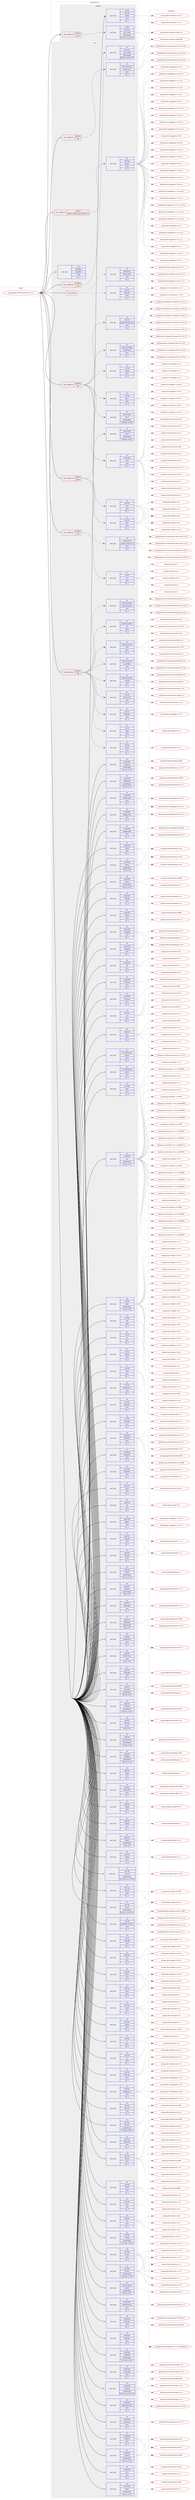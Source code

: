 digraph prolog {

# *************
# Graph options
# *************

newrank=true;
concentrate=true;
compound=true;
graph [rankdir=LR,fontname=Helvetica,fontsize=10,ranksep=1.5];#, ranksep=2.5, nodesep=0.2];
edge  [arrowhead=vee];
node  [fontname=Helvetica,fontsize=10];

# **********
# The ebuild
# **********

subgraph cluster_leftcol {
color=gray;
label=<<i>ebuild</i>>;
id [label="portage://app-office/libreoffice-bin-7.6.7.2", color=red, width=4, href="../app-office/libreoffice-bin-7.6.7.2.svg"];
}

# ****************
# The dependencies
# ****************

subgraph cluster_midcol {
color=gray;
label=<<i>dependencies</i>>;
subgraph cluster_compile {
fillcolor="#eeeeee";
style=filled;
label=<<i>compile</i>>;
subgraph cond13876 {
dependency49005 [label=<<TABLE BORDER="0" CELLBORDER="1" CELLSPACING="0" CELLPADDING="4"><TR><TD ROWSPAN="3" CELLPADDING="10">use_conditional</TD></TR><TR><TD>positive</TD></TR><TR><TD>java</TD></TR></TABLE>>, shape=none, color=red];
subgraph pack34703 {
dependency49006 [label=<<TABLE BORDER="0" CELLBORDER="1" CELLSPACING="0" CELLPADDING="4" WIDTH="220"><TR><TD ROWSPAN="6" CELLPADDING="30">pack_dep</TD></TR><TR><TD WIDTH="110">install</TD></TR><TR><TD>dev-java</TD></TR><TR><TD>java-config</TD></TR><TR><TD>greaterequal</TD></TR><TR><TD>[[2,2,0],,-r3,2.2.0-r3]</TD></TR></TABLE>>, shape=none, color=blue];
}
dependency49005:e -> dependency49006:w [weight=20,style="dashed",arrowhead="vee"];
}
id:e -> dependency49005:w [weight=20,style="solid",arrowhead="vee"];
subgraph pack34704 {
dependency49007 [label=<<TABLE BORDER="0" CELLBORDER="1" CELLSPACING="0" CELLPADDING="4" WIDTH="220"><TR><TD ROWSPAN="6" CELLPADDING="30">pack_dep</TD></TR><TR><TD WIDTH="110">install</TD></TR><TR><TD>dev-util</TD></TR><TR><TD>xdelta</TD></TR><TR><TD>none</TD></TR><TR><TD>[[],,,,]</TD></TR></TABLE>>, shape=none, color=blue];
}
id:e -> dependency49007:w [weight=20,style="solid",arrowhead="vee"];
}
subgraph cluster_compileandrun {
fillcolor="#eeeeee";
style=filled;
label=<<i>compile and run</i>>;
}
subgraph cluster_run {
fillcolor="#eeeeee";
style=filled;
label=<<i>run</i>>;
subgraph any362 {
dependency49008 [label=<<TABLE BORDER="0" CELLBORDER="1" CELLSPACING="0" CELLPADDING="4"><TR><TD CELLPADDING="10">any_of_group</TD></TR></TABLE>>, shape=none, color=red];subgraph pack34705 {
dependency49009 [label=<<TABLE BORDER="0" CELLBORDER="1" CELLSPACING="0" CELLPADDING="4" WIDTH="220"><TR><TD ROWSPAN="6" CELLPADDING="30">pack_dep</TD></TR><TR><TD WIDTH="110">run</TD></TR><TR><TD>x11-misc</TD></TR><TR><TD>xdg-utils</TD></TR><TR><TD>none</TD></TR><TR><TD>[[],,,,]</TD></TR></TABLE>>, shape=none, color=blue];
}
dependency49008:e -> dependency49009:w [weight=20,style="dotted",arrowhead="oinv"];
subgraph pack34706 {
dependency49010 [label=<<TABLE BORDER="0" CELLBORDER="1" CELLSPACING="0" CELLPADDING="4" WIDTH="220"><TR><TD ROWSPAN="6" CELLPADDING="30">pack_dep</TD></TR><TR><TD WIDTH="110">run</TD></TR><TR><TD>kde-plasma</TD></TR><TR><TD>kde-cli-tools</TD></TR><TR><TD>none</TD></TR><TR><TD>[[],,,,]</TD></TR></TABLE>>, shape=none, color=blue];
}
dependency49008:e -> dependency49010:w [weight=20,style="dotted",arrowhead="oinv"];
}
id:e -> dependency49008:w [weight=20,style="solid",arrowhead="odot"];
subgraph cond13877 {
dependency49011 [label=<<TABLE BORDER="0" CELLBORDER="1" CELLSPACING="0" CELLPADDING="4"><TR><TD ROWSPAN="3" CELLPADDING="10">use_conditional</TD></TR><TR><TD>negative</TD></TR><TR><TD>kde</TD></TR></TABLE>>, shape=none, color=red];
subgraph pack34707 {
dependency49012 [label=<<TABLE BORDER="0" CELLBORDER="1" CELLSPACING="0" CELLPADDING="4" WIDTH="220"><TR><TD ROWSPAN="6" CELLPADDING="30">pack_dep</TD></TR><TR><TD WIDTH="110">run</TD></TR><TR><TD>app-accessibility</TD></TR><TR><TD>at-spi2-core</TD></TR><TR><TD>none</TD></TR><TR><TD>[[],,,,]</TD></TR></TABLE>>, shape=none, color=blue];
}
dependency49011:e -> dependency49012:w [weight=20,style="dashed",arrowhead="vee"];
subgraph pack34708 {
dependency49013 [label=<<TABLE BORDER="0" CELLBORDER="1" CELLSPACING="0" CELLPADDING="4" WIDTH="220"><TR><TD ROWSPAN="6" CELLPADDING="30">pack_dep</TD></TR><TR><TD WIDTH="110">run</TD></TR><TR><TD>dev-libs</TD></TR><TR><TD>glib</TD></TR><TR><TD>none</TD></TR><TR><TD>[[],,,,]</TD></TR></TABLE>>, shape=none, color=blue];
}
dependency49011:e -> dependency49013:w [weight=20,style="dashed",arrowhead="vee"];
subgraph pack34709 {
dependency49014 [label=<<TABLE BORDER="0" CELLBORDER="1" CELLSPACING="0" CELLPADDING="4" WIDTH="220"><TR><TD ROWSPAN="6" CELLPADDING="30">pack_dep</TD></TR><TR><TD WIDTH="110">run</TD></TR><TR><TD>dev-libs</TD></TR><TR><TD>gobject-introspection</TD></TR><TR><TD>none</TD></TR><TR><TD>[[],,,,]</TD></TR></TABLE>>, shape=none, color=blue];
}
dependency49011:e -> dependency49014:w [weight=20,style="dashed",arrowhead="vee"];
subgraph pack34710 {
dependency49015 [label=<<TABLE BORDER="0" CELLBORDER="1" CELLSPACING="0" CELLPADDING="4" WIDTH="220"><TR><TD ROWSPAN="6" CELLPADDING="30">pack_dep</TD></TR><TR><TD WIDTH="110">run</TD></TR><TR><TD>gnome-base</TD></TR><TR><TD>dconf</TD></TR><TR><TD>greaterequal</TD></TR><TR><TD>[[0,40,0],,,0.40.0]</TD></TR></TABLE>>, shape=none, color=blue];
}
dependency49011:e -> dependency49015:w [weight=20,style="dashed",arrowhead="vee"];
subgraph pack34711 {
dependency49016 [label=<<TABLE BORDER="0" CELLBORDER="1" CELLSPACING="0" CELLPADDING="4" WIDTH="220"><TR><TD ROWSPAN="6" CELLPADDING="30">pack_dep</TD></TR><TR><TD WIDTH="110">run</TD></TR><TR><TD>media-libs</TD></TR><TR><TD>mesa</TD></TR><TR><TD>none</TD></TR><TR><TD>[[],,,,]</TD></TR></TABLE>>, shape=none, color=blue];
}
dependency49011:e -> dependency49016:w [weight=20,style="dashed",arrowhead="vee"];
subgraph pack34712 {
dependency49017 [label=<<TABLE BORDER="0" CELLBORDER="1" CELLSPACING="0" CELLPADDING="4" WIDTH="220"><TR><TD ROWSPAN="6" CELLPADDING="30">pack_dep</TD></TR><TR><TD WIDTH="110">run</TD></TR><TR><TD>x11-libs</TD></TR><TR><TD>gtk+</TD></TR><TR><TD>none</TD></TR><TR><TD>[[],,,,]</TD></TR></TABLE>>, shape=none, color=blue];
}
dependency49011:e -> dependency49017:w [weight=20,style="dashed",arrowhead="vee"];
subgraph pack34713 {
dependency49018 [label=<<TABLE BORDER="0" CELLBORDER="1" CELLSPACING="0" CELLPADDING="4" WIDTH="220"><TR><TD ROWSPAN="6" CELLPADDING="30">pack_dep</TD></TR><TR><TD WIDTH="110">run</TD></TR><TR><TD>x11-libs</TD></TR><TR><TD>pango</TD></TR><TR><TD>none</TD></TR><TR><TD>[[],,,,]</TD></TR></TABLE>>, shape=none, color=blue];
}
dependency49011:e -> dependency49018:w [weight=20,style="dashed",arrowhead="vee"];
}
id:e -> dependency49011:w [weight=20,style="solid",arrowhead="odot"];
subgraph cond13878 {
dependency49019 [label=<<TABLE BORDER="0" CELLBORDER="1" CELLSPACING="0" CELLPADDING="4"><TR><TD ROWSPAN="3" CELLPADDING="10">use_conditional</TD></TR><TR><TD>positive</TD></TR><TR><TD>gnome</TD></TR></TABLE>>, shape=none, color=red];
subgraph pack34714 {
dependency49020 [label=<<TABLE BORDER="0" CELLBORDER="1" CELLSPACING="0" CELLPADDING="4" WIDTH="220"><TR><TD ROWSPAN="6" CELLPADDING="30">pack_dep</TD></TR><TR><TD WIDTH="110">run</TD></TR><TR><TD>dev-libs</TD></TR><TR><TD>glib</TD></TR><TR><TD>none</TD></TR><TR><TD>[[],,,,]</TD></TR></TABLE>>, shape=none, color=blue];
}
dependency49019:e -> dependency49020:w [weight=20,style="dashed",arrowhead="vee"];
subgraph pack34715 {
dependency49021 [label=<<TABLE BORDER="0" CELLBORDER="1" CELLSPACING="0" CELLPADDING="4" WIDTH="220"><TR><TD ROWSPAN="6" CELLPADDING="30">pack_dep</TD></TR><TR><TD WIDTH="110">run</TD></TR><TR><TD>gnome-base</TD></TR><TR><TD>dconf</TD></TR><TR><TD>greaterequal</TD></TR><TR><TD>[[0,40,0],,,0.40.0]</TD></TR></TABLE>>, shape=none, color=blue];
}
dependency49019:e -> dependency49021:w [weight=20,style="dashed",arrowhead="vee"];
subgraph pack34716 {
dependency49022 [label=<<TABLE BORDER="0" CELLBORDER="1" CELLSPACING="0" CELLPADDING="4" WIDTH="220"><TR><TD ROWSPAN="6" CELLPADDING="30">pack_dep</TD></TR><TR><TD WIDTH="110">run</TD></TR><TR><TD>gnome-extra</TD></TR><TR><TD>evolution-data-server</TD></TR><TR><TD>none</TD></TR><TR><TD>[[],,,,]</TD></TR></TABLE>>, shape=none, color=blue];
}
dependency49019:e -> dependency49022:w [weight=20,style="dashed",arrowhead="vee"];
}
id:e -> dependency49019:w [weight=20,style="solid",arrowhead="odot"];
subgraph cond13879 {
dependency49023 [label=<<TABLE BORDER="0" CELLBORDER="1" CELLSPACING="0" CELLPADDING="4"><TR><TD ROWSPAN="3" CELLPADDING="10">use_conditional</TD></TR><TR><TD>positive</TD></TR><TR><TD>java</TD></TR></TABLE>>, shape=none, color=red];
subgraph pack34717 {
dependency49024 [label=<<TABLE BORDER="0" CELLBORDER="1" CELLSPACING="0" CELLPADDING="4" WIDTH="220"><TR><TD ROWSPAN="6" CELLPADDING="30">pack_dep</TD></TR><TR><TD WIDTH="110">run</TD></TR><TR><TD>dev-java</TD></TR><TR><TD>java-config</TD></TR><TR><TD>greaterequal</TD></TR><TR><TD>[[2,2,0],,-r3,2.2.0-r3]</TD></TR></TABLE>>, shape=none, color=blue];
}
dependency49023:e -> dependency49024:w [weight=20,style="dashed",arrowhead="vee"];
}
id:e -> dependency49023:w [weight=20,style="solid",arrowhead="odot"];
subgraph cond13880 {
dependency49025 [label=<<TABLE BORDER="0" CELLBORDER="1" CELLSPACING="0" CELLPADDING="4"><TR><TD ROWSPAN="3" CELLPADDING="10">use_conditional</TD></TR><TR><TD>positive</TD></TR><TR><TD>java</TD></TR></TABLE>>, shape=none, color=red];
subgraph pack34718 {
dependency49026 [label=<<TABLE BORDER="0" CELLBORDER="1" CELLSPACING="0" CELLPADDING="4" WIDTH="220"><TR><TD ROWSPAN="6" CELLPADDING="30">pack_dep</TD></TR><TR><TD WIDTH="110">run</TD></TR><TR><TD>virtual</TD></TR><TR><TD>jre</TD></TR><TR><TD>none</TD></TR><TR><TD>[[],,,,]</TD></TR></TABLE>>, shape=none, color=blue];
}
dependency49025:e -> dependency49026:w [weight=20,style="dashed",arrowhead="vee"];
}
id:e -> dependency49025:w [weight=20,style="solid",arrowhead="odot"];
subgraph cond13881 {
dependency49027 [label=<<TABLE BORDER="0" CELLBORDER="1" CELLSPACING="0" CELLPADDING="4"><TR><TD ROWSPAN="3" CELLPADDING="10">use_conditional</TD></TR><TR><TD>positive</TD></TR><TR><TD>kde</TD></TR></TABLE>>, shape=none, color=red];
subgraph pack34719 {
dependency49028 [label=<<TABLE BORDER="0" CELLBORDER="1" CELLSPACING="0" CELLPADDING="4" WIDTH="220"><TR><TD ROWSPAN="6" CELLPADDING="30">pack_dep</TD></TR><TR><TD WIDTH="110">run</TD></TR><TR><TD>dev-qt</TD></TR><TR><TD>qtcore</TD></TR><TR><TD>none</TD></TR><TR><TD>[[],,,,]</TD></TR></TABLE>>, shape=none, color=blue];
}
dependency49027:e -> dependency49028:w [weight=20,style="dashed",arrowhead="vee"];
subgraph pack34720 {
dependency49029 [label=<<TABLE BORDER="0" CELLBORDER="1" CELLSPACING="0" CELLPADDING="4" WIDTH="220"><TR><TD ROWSPAN="6" CELLPADDING="30">pack_dep</TD></TR><TR><TD WIDTH="110">run</TD></TR><TR><TD>dev-qt</TD></TR><TR><TD>qtgui</TD></TR><TR><TD>none</TD></TR><TR><TD>[[],,,,]</TD></TR></TABLE>>, shape=none, color=blue];
}
dependency49027:e -> dependency49029:w [weight=20,style="dashed",arrowhead="vee"];
subgraph pack34721 {
dependency49030 [label=<<TABLE BORDER="0" CELLBORDER="1" CELLSPACING="0" CELLPADDING="4" WIDTH="220"><TR><TD ROWSPAN="6" CELLPADDING="30">pack_dep</TD></TR><TR><TD WIDTH="110">run</TD></TR><TR><TD>dev-qt</TD></TR><TR><TD>qtwidgets</TD></TR><TR><TD>none</TD></TR><TR><TD>[[],,,,]</TD></TR></TABLE>>, shape=none, color=blue];
}
dependency49027:e -> dependency49030:w [weight=20,style="dashed",arrowhead="vee"];
subgraph pack34722 {
dependency49031 [label=<<TABLE BORDER="0" CELLBORDER="1" CELLSPACING="0" CELLPADDING="4" WIDTH="220"><TR><TD ROWSPAN="6" CELLPADDING="30">pack_dep</TD></TR><TR><TD WIDTH="110">run</TD></TR><TR><TD>dev-qt</TD></TR><TR><TD>qtx11extras</TD></TR><TR><TD>none</TD></TR><TR><TD>[[],,,,]</TD></TR></TABLE>>, shape=none, color=blue];
}
dependency49027:e -> dependency49031:w [weight=20,style="dashed",arrowhead="vee"];
subgraph pack34723 {
dependency49032 [label=<<TABLE BORDER="0" CELLBORDER="1" CELLSPACING="0" CELLPADDING="4" WIDTH="220"><TR><TD ROWSPAN="6" CELLPADDING="30">pack_dep</TD></TR><TR><TD WIDTH="110">run</TD></TR><TR><TD>kde-frameworks</TD></TR><TR><TD>kconfig</TD></TR><TR><TD>none</TD></TR><TR><TD>[[],,,,]</TD></TR></TABLE>>, shape=none, color=blue];
}
dependency49027:e -> dependency49032:w [weight=20,style="dashed",arrowhead="vee"];
subgraph pack34724 {
dependency49033 [label=<<TABLE BORDER="0" CELLBORDER="1" CELLSPACING="0" CELLPADDING="4" WIDTH="220"><TR><TD ROWSPAN="6" CELLPADDING="30">pack_dep</TD></TR><TR><TD WIDTH="110">run</TD></TR><TR><TD>kde-frameworks</TD></TR><TR><TD>kcoreaddons</TD></TR><TR><TD>none</TD></TR><TR><TD>[[],,,,]</TD></TR></TABLE>>, shape=none, color=blue];
}
dependency49027:e -> dependency49033:w [weight=20,style="dashed",arrowhead="vee"];
subgraph pack34725 {
dependency49034 [label=<<TABLE BORDER="0" CELLBORDER="1" CELLSPACING="0" CELLPADDING="4" WIDTH="220"><TR><TD ROWSPAN="6" CELLPADDING="30">pack_dep</TD></TR><TR><TD WIDTH="110">run</TD></TR><TR><TD>kde-frameworks</TD></TR><TR><TD>ki18n</TD></TR><TR><TD>none</TD></TR><TR><TD>[[],,,,]</TD></TR></TABLE>>, shape=none, color=blue];
}
dependency49027:e -> dependency49034:w [weight=20,style="dashed",arrowhead="vee"];
subgraph pack34726 {
dependency49035 [label=<<TABLE BORDER="0" CELLBORDER="1" CELLSPACING="0" CELLPADDING="4" WIDTH="220"><TR><TD ROWSPAN="6" CELLPADDING="30">pack_dep</TD></TR><TR><TD WIDTH="110">run</TD></TR><TR><TD>kde-frameworks</TD></TR><TR><TD>kio</TD></TR><TR><TD>none</TD></TR><TR><TD>[[],,,,]</TD></TR></TABLE>>, shape=none, color=blue];
}
dependency49027:e -> dependency49035:w [weight=20,style="dashed",arrowhead="vee"];
subgraph pack34727 {
dependency49036 [label=<<TABLE BORDER="0" CELLBORDER="1" CELLSPACING="0" CELLPADDING="4" WIDTH="220"><TR><TD ROWSPAN="6" CELLPADDING="30">pack_dep</TD></TR><TR><TD WIDTH="110">run</TD></TR><TR><TD>kde-frameworks</TD></TR><TR><TD>kwindowsystem</TD></TR><TR><TD>none</TD></TR><TR><TD>[[],,,,]</TD></TR></TABLE>>, shape=none, color=blue];
}
dependency49027:e -> dependency49036:w [weight=20,style="dashed",arrowhead="vee"];
}
id:e -> dependency49027:w [weight=20,style="solid",arrowhead="odot"];
subgraph cond13882 {
dependency49037 [label=<<TABLE BORDER="0" CELLBORDER="1" CELLSPACING="0" CELLPADDING="4"><TR><TD ROWSPAN="3" CELLPADDING="10">use_conditional</TD></TR><TR><TD>positive</TD></TR><TR><TD>kde</TD></TR></TABLE>>, shape=none, color=red];
subgraph pack34728 {
dependency49038 [label=<<TABLE BORDER="0" CELLBORDER="1" CELLSPACING="0" CELLPADDING="4" WIDTH="220"><TR><TD ROWSPAN="6" CELLPADDING="30">pack_dep</TD></TR><TR><TD WIDTH="110">run</TD></TR><TR><TD>kde-frameworks</TD></TR><TR><TD>breeze-icons</TD></TR><TR><TD>none</TD></TR><TR><TD>[[],,,,]</TD></TR></TABLE>>, shape=none, color=blue];
}
dependency49037:e -> dependency49038:w [weight=20,style="dashed",arrowhead="vee"];
}
id:e -> dependency49037:w [weight=20,style="solid",arrowhead="odot"];
subgraph cond13883 {
dependency49039 [label=<<TABLE BORDER="0" CELLBORDER="1" CELLSPACING="0" CELLPADDING="4"><TR><TD ROWSPAN="3" CELLPADDING="10">use_conditional</TD></TR><TR><TD>positive</TD></TR><TR><TD>python_single_target_python3_12</TD></TR></TABLE>>, shape=none, color=red];
subgraph pack34729 {
dependency49040 [label=<<TABLE BORDER="0" CELLBORDER="1" CELLSPACING="0" CELLPADDING="4" WIDTH="220"><TR><TD ROWSPAN="6" CELLPADDING="30">pack_dep</TD></TR><TR><TD WIDTH="110">run</TD></TR><TR><TD>dev-lang</TD></TR><TR><TD>python</TD></TR><TR><TD>none</TD></TR><TR><TD>[[],,,,]</TD></TR></TABLE>>, shape=none, color=blue];
}
dependency49039:e -> dependency49040:w [weight=20,style="dashed",arrowhead="vee"];
}
id:e -> dependency49039:w [weight=20,style="solid",arrowhead="odot"];
subgraph pack34730 {
dependency49041 [label=<<TABLE BORDER="0" CELLBORDER="1" CELLSPACING="0" CELLPADDING="4" WIDTH="220"><TR><TD ROWSPAN="6" CELLPADDING="30">pack_dep</TD></TR><TR><TD WIDTH="110">run</TD></TR><TR><TD>acct-group</TD></TR><TR><TD>libreoffice</TD></TR><TR><TD>none</TD></TR><TR><TD>[[],,,,]</TD></TR></TABLE>>, shape=none, color=blue];
}
id:e -> dependency49041:w [weight=20,style="solid",arrowhead="odot"];
subgraph pack34731 {
dependency49042 [label=<<TABLE BORDER="0" CELLBORDER="1" CELLSPACING="0" CELLPADDING="4" WIDTH="220"><TR><TD ROWSPAN="6" CELLPADDING="30">pack_dep</TD></TR><TR><TD WIDTH="110">run</TD></TR><TR><TD>acct-user</TD></TR><TR><TD>libreoffice</TD></TR><TR><TD>none</TD></TR><TR><TD>[[],,,,]</TD></TR></TABLE>>, shape=none, color=blue];
}
id:e -> dependency49042:w [weight=20,style="solid",arrowhead="odot"];
subgraph pack34732 {
dependency49043 [label=<<TABLE BORDER="0" CELLBORDER="1" CELLSPACING="0" CELLPADDING="4" WIDTH="220"><TR><TD ROWSPAN="6" CELLPADDING="30">pack_dep</TD></TR><TR><TD WIDTH="110">run</TD></TR><TR><TD>app-arch</TD></TR><TR><TD>unzip</TD></TR><TR><TD>none</TD></TR><TR><TD>[[],,,,]</TD></TR></TABLE>>, shape=none, color=blue];
}
id:e -> dependency49043:w [weight=20,style="solid",arrowhead="odot"];
subgraph pack34733 {
dependency49044 [label=<<TABLE BORDER="0" CELLBORDER="1" CELLSPACING="0" CELLPADDING="4" WIDTH="220"><TR><TD ROWSPAN="6" CELLPADDING="30">pack_dep</TD></TR><TR><TD WIDTH="110">run</TD></TR><TR><TD>app-arch</TD></TR><TR><TD>zip</TD></TR><TR><TD>none</TD></TR><TR><TD>[[],,,,]</TD></TR></TABLE>>, shape=none, color=blue];
}
id:e -> dependency49044:w [weight=20,style="solid",arrowhead="odot"];
subgraph pack34734 {
dependency49045 [label=<<TABLE BORDER="0" CELLBORDER="1" CELLSPACING="0" CELLPADDING="4" WIDTH="220"><TR><TD ROWSPAN="6" CELLPADDING="30">pack_dep</TD></TR><TR><TD WIDTH="110">run</TD></TR><TR><TD>app-crypt</TD></TR><TR><TD>gpgme</TD></TR><TR><TD>none</TD></TR><TR><TD>[[],,,,]</TD></TR></TABLE>>, shape=none, color=blue];
}
id:e -> dependency49045:w [weight=20,style="solid",arrowhead="odot"];
subgraph pack34735 {
dependency49046 [label=<<TABLE BORDER="0" CELLBORDER="1" CELLSPACING="0" CELLPADDING="4" WIDTH="220"><TR><TD ROWSPAN="6" CELLPADDING="30">pack_dep</TD></TR><TR><TD WIDTH="110">run</TD></TR><TR><TD>app-text</TD></TR><TR><TD>hunspell</TD></TR><TR><TD>none</TD></TR><TR><TD>[[],,,,]</TD></TR></TABLE>>, shape=none, color=blue];
}
id:e -> dependency49046:w [weight=20,style="solid",arrowhead="odot"];
subgraph pack34736 {
dependency49047 [label=<<TABLE BORDER="0" CELLBORDER="1" CELLSPACING="0" CELLPADDING="4" WIDTH="220"><TR><TD ROWSPAN="6" CELLPADDING="30">pack_dep</TD></TR><TR><TD WIDTH="110">run</TD></TR><TR><TD>app-text</TD></TR><TR><TD>hunspell</TD></TR><TR><TD>none</TD></TR><TR><TD>[[],,,,]</TD></TR></TABLE>>, shape=none, color=blue];
}
id:e -> dependency49047:w [weight=20,style="solid",arrowhead="odot"];
subgraph pack34737 {
dependency49048 [label=<<TABLE BORDER="0" CELLBORDER="1" CELLSPACING="0" CELLPADDING="4" WIDTH="220"><TR><TD ROWSPAN="6" CELLPADDING="30">pack_dep</TD></TR><TR><TD WIDTH="110">run</TD></TR><TR><TD>app-text</TD></TR><TR><TD>libabw</TD></TR><TR><TD>greaterequal</TD></TR><TR><TD>[[0,1,0],,,0.1.0]</TD></TR></TABLE>>, shape=none, color=blue];
}
id:e -> dependency49048:w [weight=20,style="solid",arrowhead="odot"];
subgraph pack34738 {
dependency49049 [label=<<TABLE BORDER="0" CELLBORDER="1" CELLSPACING="0" CELLPADDING="4" WIDTH="220"><TR><TD ROWSPAN="6" CELLPADDING="30">pack_dep</TD></TR><TR><TD WIDTH="110">run</TD></TR><TR><TD>app-text</TD></TR><TR><TD>libebook</TD></TR><TR><TD>greaterequal</TD></TR><TR><TD>[[0,1],,,0.1]</TD></TR></TABLE>>, shape=none, color=blue];
}
id:e -> dependency49049:w [weight=20,style="solid",arrowhead="odot"];
subgraph pack34739 {
dependency49050 [label=<<TABLE BORDER="0" CELLBORDER="1" CELLSPACING="0" CELLPADDING="4" WIDTH="220"><TR><TD ROWSPAN="6" CELLPADDING="30">pack_dep</TD></TR><TR><TD WIDTH="110">run</TD></TR><TR><TD>app-text</TD></TR><TR><TD>libepubgen</TD></TR><TR><TD>none</TD></TR><TR><TD>[[],,,,]</TD></TR></TABLE>>, shape=none, color=blue];
}
id:e -> dependency49050:w [weight=20,style="solid",arrowhead="odot"];
subgraph pack34740 {
dependency49051 [label=<<TABLE BORDER="0" CELLBORDER="1" CELLSPACING="0" CELLPADDING="4" WIDTH="220"><TR><TD ROWSPAN="6" CELLPADDING="30">pack_dep</TD></TR><TR><TD WIDTH="110">run</TD></TR><TR><TD>app-text</TD></TR><TR><TD>libetonyek</TD></TR><TR><TD>greaterequal</TD></TR><TR><TD>[[0,1],,,0.1]</TD></TR></TABLE>>, shape=none, color=blue];
}
id:e -> dependency49051:w [weight=20,style="solid",arrowhead="odot"];
subgraph pack34741 {
dependency49052 [label=<<TABLE BORDER="0" CELLBORDER="1" CELLSPACING="0" CELLPADDING="4" WIDTH="220"><TR><TD ROWSPAN="6" CELLPADDING="30">pack_dep</TD></TR><TR><TD WIDTH="110">run</TD></TR><TR><TD>app-text</TD></TR><TR><TD>libexttextcat</TD></TR><TR><TD>equal</TD></TR><TR><TD>[[3,4],,,3.4*]</TD></TR></TABLE>>, shape=none, color=blue];
}
id:e -> dependency49052:w [weight=20,style="solid",arrowhead="odot"];
subgraph pack34742 {
dependency49053 [label=<<TABLE BORDER="0" CELLBORDER="1" CELLSPACING="0" CELLPADDING="4" WIDTH="220"><TR><TD ROWSPAN="6" CELLPADDING="30">pack_dep</TD></TR><TR><TD WIDTH="110">run</TD></TR><TR><TD>app-text</TD></TR><TR><TD>libexttextcat</TD></TR><TR><TD>none</TD></TR><TR><TD>[[],,,,]</TD></TR></TABLE>>, shape=none, color=blue];
}
id:e -> dependency49053:w [weight=20,style="solid",arrowhead="odot"];
subgraph pack34743 {
dependency49054 [label=<<TABLE BORDER="0" CELLBORDER="1" CELLSPACING="0" CELLPADDING="4" WIDTH="220"><TR><TD ROWSPAN="6" CELLPADDING="30">pack_dep</TD></TR><TR><TD WIDTH="110">run</TD></TR><TR><TD>app-text</TD></TR><TR><TD>liblangtag</TD></TR><TR><TD>none</TD></TR><TR><TD>[[],,,,]</TD></TR></TABLE>>, shape=none, color=blue];
}
id:e -> dependency49054:w [weight=20,style="solid",arrowhead="odot"];
subgraph pack34744 {
dependency49055 [label=<<TABLE BORDER="0" CELLBORDER="1" CELLSPACING="0" CELLPADDING="4" WIDTH="220"><TR><TD ROWSPAN="6" CELLPADDING="30">pack_dep</TD></TR><TR><TD WIDTH="110">run</TD></TR><TR><TD>app-text</TD></TR><TR><TD>libmspub</TD></TR><TR><TD>greaterequal</TD></TR><TR><TD>[[0,1,0],,,0.1.0]</TD></TR></TABLE>>, shape=none, color=blue];
}
id:e -> dependency49055:w [weight=20,style="solid",arrowhead="odot"];
subgraph pack34745 {
dependency49056 [label=<<TABLE BORDER="0" CELLBORDER="1" CELLSPACING="0" CELLPADDING="4" WIDTH="220"><TR><TD ROWSPAN="6" CELLPADDING="30">pack_dep</TD></TR><TR><TD WIDTH="110">run</TD></TR><TR><TD>app-text</TD></TR><TR><TD>libmwaw</TD></TR><TR><TD>equal</TD></TR><TR><TD>[[0,3],,,0.3*]</TD></TR></TABLE>>, shape=none, color=blue];
}
id:e -> dependency49056:w [weight=20,style="solid",arrowhead="odot"];
subgraph pack34746 {
dependency49057 [label=<<TABLE BORDER="0" CELLBORDER="1" CELLSPACING="0" CELLPADDING="4" WIDTH="220"><TR><TD ROWSPAN="6" CELLPADDING="30">pack_dep</TD></TR><TR><TD WIDTH="110">run</TD></TR><TR><TD>app-text</TD></TR><TR><TD>libmwaw</TD></TR><TR><TD>greaterequal</TD></TR><TR><TD>[[0,3,21],,,0.3.21]</TD></TR></TABLE>>, shape=none, color=blue];
}
id:e -> dependency49057:w [weight=20,style="solid",arrowhead="odot"];
subgraph pack34747 {
dependency49058 [label=<<TABLE BORDER="0" CELLBORDER="1" CELLSPACING="0" CELLPADDING="4" WIDTH="220"><TR><TD ROWSPAN="6" CELLPADDING="30">pack_dep</TD></TR><TR><TD WIDTH="110">run</TD></TR><TR><TD>app-text</TD></TR><TR><TD>libnumbertext</TD></TR><TR><TD>greaterequal</TD></TR><TR><TD>[[1,0,6],,,1.0.6]</TD></TR></TABLE>>, shape=none, color=blue];
}
id:e -> dependency49058:w [weight=20,style="solid",arrowhead="odot"];
subgraph pack34748 {
dependency49059 [label=<<TABLE BORDER="0" CELLBORDER="1" CELLSPACING="0" CELLPADDING="4" WIDTH="220"><TR><TD ROWSPAN="6" CELLPADDING="30">pack_dep</TD></TR><TR><TD WIDTH="110">run</TD></TR><TR><TD>app-text</TD></TR><TR><TD>libodfgen</TD></TR><TR><TD>greaterequal</TD></TR><TR><TD>[[0,1,0],,,0.1.0]</TD></TR></TABLE>>, shape=none, color=blue];
}
id:e -> dependency49059:w [weight=20,style="solid",arrowhead="odot"];
subgraph pack34749 {
dependency49060 [label=<<TABLE BORDER="0" CELLBORDER="1" CELLSPACING="0" CELLPADDING="4" WIDTH="220"><TR><TD ROWSPAN="6" CELLPADDING="30">pack_dep</TD></TR><TR><TD WIDTH="110">run</TD></TR><TR><TD>app-text</TD></TR><TR><TD>libqxp</TD></TR><TR><TD>none</TD></TR><TR><TD>[[],,,,]</TD></TR></TABLE>>, shape=none, color=blue];
}
id:e -> dependency49060:w [weight=20,style="solid",arrowhead="odot"];
subgraph pack34750 {
dependency49061 [label=<<TABLE BORDER="0" CELLBORDER="1" CELLSPACING="0" CELLPADDING="4" WIDTH="220"><TR><TD ROWSPAN="6" CELLPADDING="30">pack_dep</TD></TR><TR><TD WIDTH="110">run</TD></TR><TR><TD>app-text</TD></TR><TR><TD>libstaroffice</TD></TR><TR><TD>none</TD></TR><TR><TD>[[],,,,]</TD></TR></TABLE>>, shape=none, color=blue];
}
id:e -> dependency49061:w [weight=20,style="solid",arrowhead="odot"];
subgraph pack34751 {
dependency49062 [label=<<TABLE BORDER="0" CELLBORDER="1" CELLSPACING="0" CELLPADDING="4" WIDTH="220"><TR><TD ROWSPAN="6" CELLPADDING="30">pack_dep</TD></TR><TR><TD WIDTH="110">run</TD></TR><TR><TD>app-text</TD></TR><TR><TD>libwpd</TD></TR><TR><TD>none</TD></TR><TR><TD>[[],,,,]</TD></TR></TABLE>>, shape=none, color=blue];
}
id:e -> dependency49062:w [weight=20,style="solid",arrowhead="odot"];
subgraph pack34752 {
dependency49063 [label=<<TABLE BORDER="0" CELLBORDER="1" CELLSPACING="0" CELLPADDING="4" WIDTH="220"><TR><TD ROWSPAN="6" CELLPADDING="30">pack_dep</TD></TR><TR><TD WIDTH="110">run</TD></TR><TR><TD>app-text</TD></TR><TR><TD>libwpg</TD></TR><TR><TD>none</TD></TR><TR><TD>[[],,,,]</TD></TR></TABLE>>, shape=none, color=blue];
}
id:e -> dependency49063:w [weight=20,style="solid",arrowhead="odot"];
subgraph pack34753 {
dependency49064 [label=<<TABLE BORDER="0" CELLBORDER="1" CELLSPACING="0" CELLPADDING="4" WIDTH="220"><TR><TD ROWSPAN="6" CELLPADDING="30">pack_dep</TD></TR><TR><TD WIDTH="110">run</TD></TR><TR><TD>app-text</TD></TR><TR><TD>libwps</TD></TR><TR><TD>greaterequal</TD></TR><TR><TD>[[0,4],,,0.4]</TD></TR></TABLE>>, shape=none, color=blue];
}
id:e -> dependency49064:w [weight=20,style="solid",arrowhead="odot"];
subgraph pack34754 {
dependency49065 [label=<<TABLE BORDER="0" CELLBORDER="1" CELLSPACING="0" CELLPADDING="4" WIDTH="220"><TR><TD ROWSPAN="6" CELLPADDING="30">pack_dep</TD></TR><TR><TD WIDTH="110">run</TD></TR><TR><TD>app-text</TD></TR><TR><TD>mythes</TD></TR><TR><TD>none</TD></TR><TR><TD>[[],,,,]</TD></TR></TABLE>>, shape=none, color=blue];
}
id:e -> dependency49065:w [weight=20,style="solid",arrowhead="odot"];
subgraph pack34755 {
dependency49066 [label=<<TABLE BORDER="0" CELLBORDER="1" CELLSPACING="0" CELLPADDING="4" WIDTH="220"><TR><TD ROWSPAN="6" CELLPADDING="30">pack_dep</TD></TR><TR><TD WIDTH="110">run</TD></TR><TR><TD>dev-cpp</TD></TR><TR><TD>clucene</TD></TR><TR><TD>greaterequal</TD></TR><TR><TD>[[2,3,3,4],,-r2,2.3.3.4-r2]</TD></TR></TABLE>>, shape=none, color=blue];
}
id:e -> dependency49066:w [weight=20,style="solid",arrowhead="odot"];
subgraph pack34756 {
dependency49067 [label=<<TABLE BORDER="0" CELLBORDER="1" CELLSPACING="0" CELLPADDING="4" WIDTH="220"><TR><TD ROWSPAN="6" CELLPADDING="30">pack_dep</TD></TR><TR><TD WIDTH="110">run</TD></TR><TR><TD>dev-cpp</TD></TR><TR><TD>libcmis</TD></TR><TR><TD>greaterequal</TD></TR><TR><TD>[[0,5,2],,-r2,0.5.2-r2]</TD></TR></TABLE>>, shape=none, color=blue];
}
id:e -> dependency49067:w [weight=20,style="solid",arrowhead="odot"];
subgraph pack34757 {
dependency49068 [label=<<TABLE BORDER="0" CELLBORDER="1" CELLSPACING="0" CELLPADDING="4" WIDTH="220"><TR><TD ROWSPAN="6" CELLPADDING="30">pack_dep</TD></TR><TR><TD WIDTH="110">run</TD></TR><TR><TD>dev-cpp</TD></TR><TR><TD>libcmis</TD></TR><TR><TD>none</TD></TR><TR><TD>[[],,,,]</TD></TR></TABLE>>, shape=none, color=blue];
}
id:e -> dependency49068:w [weight=20,style="solid",arrowhead="odot"];
subgraph pack34758 {
dependency49069 [label=<<TABLE BORDER="0" CELLBORDER="1" CELLSPACING="0" CELLPADDING="4" WIDTH="220"><TR><TD ROWSPAN="6" CELLPADDING="30">pack_dep</TD></TR><TR><TD WIDTH="110">run</TD></TR><TR><TD>dev-db</TD></TR><TR><TD>mariadb-connector-c</TD></TR><TR><TD>none</TD></TR><TR><TD>[[],,,,]</TD></TR></TABLE>>, shape=none, color=blue];
}
id:e -> dependency49069:w [weight=20,style="solid",arrowhead="odot"];
subgraph pack34759 {
dependency49070 [label=<<TABLE BORDER="0" CELLBORDER="1" CELLSPACING="0" CELLPADDING="4" WIDTH="220"><TR><TD ROWSPAN="6" CELLPADDING="30">pack_dep</TD></TR><TR><TD WIDTH="110">run</TD></TR><TR><TD>dev-db</TD></TR><TR><TD>unixODBC</TD></TR><TR><TD>none</TD></TR><TR><TD>[[],,,,]</TD></TR></TABLE>>, shape=none, color=blue];
}
id:e -> dependency49070:w [weight=20,style="solid",arrowhead="odot"];
subgraph pack34760 {
dependency49071 [label=<<TABLE BORDER="0" CELLBORDER="1" CELLSPACING="0" CELLPADDING="4" WIDTH="220"><TR><TD ROWSPAN="6" CELLPADDING="30">pack_dep</TD></TR><TR><TD WIDTH="110">run</TD></TR><TR><TD>dev-lang</TD></TR><TR><TD>perl</TD></TR><TR><TD>none</TD></TR><TR><TD>[[],,,,]</TD></TR></TABLE>>, shape=none, color=blue];
}
id:e -> dependency49071:w [weight=20,style="solid",arrowhead="odot"];
subgraph pack34761 {
dependency49072 [label=<<TABLE BORDER="0" CELLBORDER="1" CELLSPACING="0" CELLPADDING="4" WIDTH="220"><TR><TD ROWSPAN="6" CELLPADDING="30">pack_dep</TD></TR><TR><TD WIDTH="110">run</TD></TR><TR><TD>dev-libs</TD></TR><TR><TD>boost</TD></TR><TR><TD>none</TD></TR><TR><TD>[[],,,,]</TD></TR></TABLE>>, shape=none, color=blue];
}
id:e -> dependency49072:w [weight=20,style="solid",arrowhead="odot"];
subgraph pack34762 {
dependency49073 [label=<<TABLE BORDER="0" CELLBORDER="1" CELLSPACING="0" CELLPADDING="4" WIDTH="220"><TR><TD ROWSPAN="6" CELLPADDING="30">pack_dep</TD></TR><TR><TD WIDTH="110">run</TD></TR><TR><TD>dev-libs</TD></TR><TR><TD>boost</TD></TR><TR><TD>none</TD></TR><TR><TD>[[],,,,]</TD></TR></TABLE>>, shape=none, color=blue];
}
id:e -> dependency49073:w [weight=20,style="solid",arrowhead="odot"];
subgraph pack34763 {
dependency49074 [label=<<TABLE BORDER="0" CELLBORDER="1" CELLSPACING="0" CELLPADDING="4" WIDTH="220"><TR><TD ROWSPAN="6" CELLPADDING="30">pack_dep</TD></TR><TR><TD WIDTH="110">run</TD></TR><TR><TD>dev-libs</TD></TR><TR><TD>expat</TD></TR><TR><TD>none</TD></TR><TR><TD>[[],,,,]</TD></TR></TABLE>>, shape=none, color=blue];
}
id:e -> dependency49074:w [weight=20,style="solid",arrowhead="odot"];
subgraph pack34764 {
dependency49075 [label=<<TABLE BORDER="0" CELLBORDER="1" CELLSPACING="0" CELLPADDING="4" WIDTH="220"><TR><TD ROWSPAN="6" CELLPADDING="30">pack_dep</TD></TR><TR><TD WIDTH="110">run</TD></TR><TR><TD>dev-libs</TD></TR><TR><TD>hyphen</TD></TR><TR><TD>none</TD></TR><TR><TD>[[],,,,]</TD></TR></TABLE>>, shape=none, color=blue];
}
id:e -> dependency49075:w [weight=20,style="solid",arrowhead="odot"];
subgraph pack34765 {
dependency49076 [label=<<TABLE BORDER="0" CELLBORDER="1" CELLSPACING="0" CELLPADDING="4" WIDTH="220"><TR><TD ROWSPAN="6" CELLPADDING="30">pack_dep</TD></TR><TR><TD WIDTH="110">run</TD></TR><TR><TD>dev-libs</TD></TR><TR><TD>icu</TD></TR><TR><TD>none</TD></TR><TR><TD>[[],,,,]</TD></TR></TABLE>>, shape=none, color=blue];
}
id:e -> dependency49076:w [weight=20,style="solid",arrowhead="odot"];
subgraph pack34766 {
dependency49077 [label=<<TABLE BORDER="0" CELLBORDER="1" CELLSPACING="0" CELLPADDING="4" WIDTH="220"><TR><TD ROWSPAN="6" CELLPADDING="30">pack_dep</TD></TR><TR><TD WIDTH="110">run</TD></TR><TR><TD>dev-libs</TD></TR><TR><TD>icu</TD></TR><TR><TD>none</TD></TR><TR><TD>[[],,,,]</TD></TR></TABLE>>, shape=none, color=blue];
}
id:e -> dependency49077:w [weight=20,style="solid",arrowhead="odot"];
subgraph pack34767 {
dependency49078 [label=<<TABLE BORDER="0" CELLBORDER="1" CELLSPACING="0" CELLPADDING="4" WIDTH="220"><TR><TD ROWSPAN="6" CELLPADDING="30">pack_dep</TD></TR><TR><TD WIDTH="110">run</TD></TR><TR><TD>dev-libs</TD></TR><TR><TD>libassuan</TD></TR><TR><TD>none</TD></TR><TR><TD>[[],,,,]</TD></TR></TABLE>>, shape=none, color=blue];
}
id:e -> dependency49078:w [weight=20,style="solid",arrowhead="odot"];
subgraph pack34768 {
dependency49079 [label=<<TABLE BORDER="0" CELLBORDER="1" CELLSPACING="0" CELLPADDING="4" WIDTH="220"><TR><TD ROWSPAN="6" CELLPADDING="30">pack_dep</TD></TR><TR><TD WIDTH="110">run</TD></TR><TR><TD>dev-libs</TD></TR><TR><TD>libgpg-error</TD></TR><TR><TD>none</TD></TR><TR><TD>[[],,,,]</TD></TR></TABLE>>, shape=none, color=blue];
}
id:e -> dependency49079:w [weight=20,style="solid",arrowhead="odot"];
subgraph pack34769 {
dependency49080 [label=<<TABLE BORDER="0" CELLBORDER="1" CELLSPACING="0" CELLPADDING="4" WIDTH="220"><TR><TD ROWSPAN="6" CELLPADDING="30">pack_dep</TD></TR><TR><TD WIDTH="110">run</TD></TR><TR><TD>dev-libs</TD></TR><TR><TD>liborcus</TD></TR><TR><TD>greaterequal</TD></TR><TR><TD>[[0,18,0],,,0.18.0]</TD></TR></TABLE>>, shape=none, color=blue];
}
id:e -> dependency49080:w [weight=20,style="solid",arrowhead="odot"];
subgraph pack34770 {
dependency49081 [label=<<TABLE BORDER="0" CELLBORDER="1" CELLSPACING="0" CELLPADDING="4" WIDTH="220"><TR><TD ROWSPAN="6" CELLPADDING="30">pack_dep</TD></TR><TR><TD WIDTH="110">run</TD></TR><TR><TD>dev-libs</TD></TR><TR><TD>liborcus</TD></TR><TR><TD>none</TD></TR><TR><TD>[[],,,,]</TD></TR></TABLE>>, shape=none, color=blue];
}
id:e -> dependency49081:w [weight=20,style="solid",arrowhead="odot"];
subgraph pack34771 {
dependency49082 [label=<<TABLE BORDER="0" CELLBORDER="1" CELLSPACING="0" CELLPADDING="4" WIDTH="220"><TR><TD ROWSPAN="6" CELLPADDING="30">pack_dep</TD></TR><TR><TD WIDTH="110">run</TD></TR><TR><TD>dev-libs</TD></TR><TR><TD>librevenge</TD></TR><TR><TD>none</TD></TR><TR><TD>[[],,,,]</TD></TR></TABLE>>, shape=none, color=blue];
}
id:e -> dependency49082:w [weight=20,style="solid",arrowhead="odot"];
subgraph pack34772 {
dependency49083 [label=<<TABLE BORDER="0" CELLBORDER="1" CELLSPACING="0" CELLPADDING="4" WIDTH="220"><TR><TD ROWSPAN="6" CELLPADDING="30">pack_dep</TD></TR><TR><TD WIDTH="110">run</TD></TR><TR><TD>dev-libs</TD></TR><TR><TD>libxml2</TD></TR><TR><TD>none</TD></TR><TR><TD>[[],,,,]</TD></TR></TABLE>>, shape=none, color=blue];
}
id:e -> dependency49083:w [weight=20,style="solid",arrowhead="odot"];
subgraph pack34773 {
dependency49084 [label=<<TABLE BORDER="0" CELLBORDER="1" CELLSPACING="0" CELLPADDING="4" WIDTH="220"><TR><TD ROWSPAN="6" CELLPADDING="30">pack_dep</TD></TR><TR><TD WIDTH="110">run</TD></TR><TR><TD>dev-libs</TD></TR><TR><TD>libxslt</TD></TR><TR><TD>none</TD></TR><TR><TD>[[],,,,]</TD></TR></TABLE>>, shape=none, color=blue];
}
id:e -> dependency49084:w [weight=20,style="solid",arrowhead="odot"];
subgraph pack34774 {
dependency49085 [label=<<TABLE BORDER="0" CELLBORDER="1" CELLSPACING="0" CELLPADDING="4" WIDTH="220"><TR><TD ROWSPAN="6" CELLPADDING="30">pack_dep</TD></TR><TR><TD WIDTH="110">run</TD></TR><TR><TD>dev-libs</TD></TR><TR><TD>nspr</TD></TR><TR><TD>none</TD></TR><TR><TD>[[],,,,]</TD></TR></TABLE>>, shape=none, color=blue];
}
id:e -> dependency49085:w [weight=20,style="solid",arrowhead="odot"];
subgraph pack34775 {
dependency49086 [label=<<TABLE BORDER="0" CELLBORDER="1" CELLSPACING="0" CELLPADDING="4" WIDTH="220"><TR><TD ROWSPAN="6" CELLPADDING="30">pack_dep</TD></TR><TR><TD WIDTH="110">run</TD></TR><TR><TD>dev-libs</TD></TR><TR><TD>nss</TD></TR><TR><TD>none</TD></TR><TR><TD>[[],,,,]</TD></TR></TABLE>>, shape=none, color=blue];
}
id:e -> dependency49086:w [weight=20,style="solid",arrowhead="odot"];
subgraph pack34776 {
dependency49087 [label=<<TABLE BORDER="0" CELLBORDER="1" CELLSPACING="0" CELLPADDING="4" WIDTH="220"><TR><TD ROWSPAN="6" CELLPADDING="30">pack_dep</TD></TR><TR><TD WIDTH="110">run</TD></TR><TR><TD>dev-libs</TD></TR><TR><TD>redland</TD></TR><TR><TD>greaterequal</TD></TR><TR><TD>[[1,0,16],,,1.0.16]</TD></TR></TABLE>>, shape=none, color=blue];
}
id:e -> dependency49087:w [weight=20,style="solid",arrowhead="odot"];
subgraph pack34777 {
dependency49088 [label=<<TABLE BORDER="0" CELLBORDER="1" CELLSPACING="0" CELLPADDING="4" WIDTH="220"><TR><TD ROWSPAN="6" CELLPADDING="30">pack_dep</TD></TR><TR><TD WIDTH="110">run</TD></TR><TR><TD>dev-libs</TD></TR><TR><TD>xmlsec</TD></TR><TR><TD>greaterequal</TD></TR><TR><TD>[[1,2,35],,,1.2.35]</TD></TR></TABLE>>, shape=none, color=blue];
}
id:e -> dependency49088:w [weight=20,style="solid",arrowhead="odot"];
subgraph pack34778 {
dependency49089 [label=<<TABLE BORDER="0" CELLBORDER="1" CELLSPACING="0" CELLPADDING="4" WIDTH="220"><TR><TD ROWSPAN="6" CELLPADDING="30">pack_dep</TD></TR><TR><TD WIDTH="110">run</TD></TR><TR><TD>dev-libs</TD></TR><TR><TD>xmlsec</TD></TR><TR><TD>none</TD></TR><TR><TD>[[],,,,]</TD></TR></TABLE>>, shape=none, color=blue];
}
id:e -> dependency49089:w [weight=20,style="solid",arrowhead="odot"];
subgraph pack34779 {
dependency49090 [label=<<TABLE BORDER="0" CELLBORDER="1" CELLSPACING="0" CELLPADDING="4" WIDTH="220"><TR><TD ROWSPAN="6" CELLPADDING="30">pack_dep</TD></TR><TR><TD WIDTH="110">run</TD></TR><TR><TD>games-engines</TD></TR><TR><TD>box2d</TD></TR><TR><TD>greaterequal</TD></TR><TR><TD>[[2,4,1],,,2.4.1]</TD></TR></TABLE>>, shape=none, color=blue];
}
id:e -> dependency49090:w [weight=20,style="solid",arrowhead="odot"];
subgraph pack34780 {
dependency49091 [label=<<TABLE BORDER="0" CELLBORDER="1" CELLSPACING="0" CELLPADDING="4" WIDTH="220"><TR><TD ROWSPAN="6" CELLPADDING="30">pack_dep</TD></TR><TR><TD WIDTH="110">run</TD></TR><TR><TD>media-fonts</TD></TR><TR><TD>liberation-fonts</TD></TR><TR><TD>none</TD></TR><TR><TD>[[],,,,]</TD></TR></TABLE>>, shape=none, color=blue];
}
id:e -> dependency49091:w [weight=20,style="solid",arrowhead="odot"];
subgraph pack34781 {
dependency49092 [label=<<TABLE BORDER="0" CELLBORDER="1" CELLSPACING="0" CELLPADDING="4" WIDTH="220"><TR><TD ROWSPAN="6" CELLPADDING="30">pack_dep</TD></TR><TR><TD WIDTH="110">run</TD></TR><TR><TD>media-gfx</TD></TR><TR><TD>fontforge</TD></TR><TR><TD>none</TD></TR><TR><TD>[[],,,,]</TD></TR></TABLE>>, shape=none, color=blue];
}
id:e -> dependency49092:w [weight=20,style="solid",arrowhead="odot"];
subgraph pack34782 {
dependency49093 [label=<<TABLE BORDER="0" CELLBORDER="1" CELLSPACING="0" CELLPADDING="4" WIDTH="220"><TR><TD ROWSPAN="6" CELLPADDING="30">pack_dep</TD></TR><TR><TD WIDTH="110">run</TD></TR><TR><TD>media-gfx</TD></TR><TR><TD>graphite2</TD></TR><TR><TD>greaterequal</TD></TR><TR><TD>[[1,3,10],,,1.3.10]</TD></TR></TABLE>>, shape=none, color=blue];
}
id:e -> dependency49093:w [weight=20,style="solid",arrowhead="odot"];
subgraph pack34783 {
dependency49094 [label=<<TABLE BORDER="0" CELLBORDER="1" CELLSPACING="0" CELLPADDING="4" WIDTH="220"><TR><TD ROWSPAN="6" CELLPADDING="30">pack_dep</TD></TR><TR><TD WIDTH="110">run</TD></TR><TR><TD>media-gfx</TD></TR><TR><TD>graphite2</TD></TR><TR><TD>none</TD></TR><TR><TD>[[],,,,]</TD></TR></TABLE>>, shape=none, color=blue];
}
id:e -> dependency49094:w [weight=20,style="solid",arrowhead="odot"];
subgraph pack34784 {
dependency49095 [label=<<TABLE BORDER="0" CELLBORDER="1" CELLSPACING="0" CELLPADDING="4" WIDTH="220"><TR><TD ROWSPAN="6" CELLPADDING="30">pack_dep</TD></TR><TR><TD WIDTH="110">run</TD></TR><TR><TD>media-libs</TD></TR><TR><TD>fontconfig</TD></TR><TR><TD>none</TD></TR><TR><TD>[[],,,,]</TD></TR></TABLE>>, shape=none, color=blue];
}
id:e -> dependency49095:w [weight=20,style="solid",arrowhead="odot"];
subgraph pack34785 {
dependency49096 [label=<<TABLE BORDER="0" CELLBORDER="1" CELLSPACING="0" CELLPADDING="4" WIDTH="220"><TR><TD ROWSPAN="6" CELLPADDING="30">pack_dep</TD></TR><TR><TD WIDTH="110">run</TD></TR><TR><TD>media-libs</TD></TR><TR><TD>freetype</TD></TR><TR><TD>greaterequal</TD></TR><TR><TD>[[2,11,0],,-r1,2.11.0-r1]</TD></TR></TABLE>>, shape=none, color=blue];
}
id:e -> dependency49096:w [weight=20,style="solid",arrowhead="odot"];
subgraph pack34786 {
dependency49097 [label=<<TABLE BORDER="0" CELLBORDER="1" CELLSPACING="0" CELLPADDING="4" WIDTH="220"><TR><TD ROWSPAN="6" CELLPADDING="30">pack_dep</TD></TR><TR><TD WIDTH="110">run</TD></TR><TR><TD>media-libs</TD></TR><TR><TD>gst-plugins-base</TD></TR><TR><TD>none</TD></TR><TR><TD>[[],,,,]</TD></TR></TABLE>>, shape=none, color=blue];
}
id:e -> dependency49097:w [weight=20,style="solid",arrowhead="odot"];
subgraph pack34787 {
dependency49098 [label=<<TABLE BORDER="0" CELLBORDER="1" CELLSPACING="0" CELLPADDING="4" WIDTH="220"><TR><TD ROWSPAN="6" CELLPADDING="30">pack_dep</TD></TR><TR><TD WIDTH="110">run</TD></TR><TR><TD>media-libs</TD></TR><TR><TD>gstreamer</TD></TR><TR><TD>none</TD></TR><TR><TD>[[],,,,]</TD></TR></TABLE>>, shape=none, color=blue];
}
id:e -> dependency49098:w [weight=20,style="solid",arrowhead="odot"];
subgraph pack34788 {
dependency49099 [label=<<TABLE BORDER="0" CELLBORDER="1" CELLSPACING="0" CELLPADDING="4" WIDTH="220"><TR><TD ROWSPAN="6" CELLPADDING="30">pack_dep</TD></TR><TR><TD WIDTH="110">run</TD></TR><TR><TD>media-libs</TD></TR><TR><TD>harfbuzz</TD></TR><TR><TD>greaterequal</TD></TR><TR><TD>[[5,1,0],,,5.1.0]</TD></TR></TABLE>>, shape=none, color=blue];
}
id:e -> dependency49099:w [weight=20,style="solid",arrowhead="odot"];
subgraph pack34789 {
dependency49100 [label=<<TABLE BORDER="0" CELLBORDER="1" CELLSPACING="0" CELLPADDING="4" WIDTH="220"><TR><TD ROWSPAN="6" CELLPADDING="30">pack_dep</TD></TR><TR><TD WIDTH="110">run</TD></TR><TR><TD>media-libs</TD></TR><TR><TD>harfbuzz</TD></TR><TR><TD>none</TD></TR><TR><TD>[[],,,,]</TD></TR></TABLE>>, shape=none, color=blue];
}
id:e -> dependency49100:w [weight=20,style="solid",arrowhead="odot"];
subgraph pack34790 {
dependency49101 [label=<<TABLE BORDER="0" CELLBORDER="1" CELLSPACING="0" CELLPADDING="4" WIDTH="220"><TR><TD ROWSPAN="6" CELLPADDING="30">pack_dep</TD></TR><TR><TD WIDTH="110">run</TD></TR><TR><TD>media-libs</TD></TR><TR><TD>lcms</TD></TR><TR><TD>none</TD></TR><TR><TD>[[],,,,]</TD></TR></TABLE>>, shape=none, color=blue];
}
id:e -> dependency49101:w [weight=20,style="solid",arrowhead="odot"];
subgraph pack34791 {
dependency49102 [label=<<TABLE BORDER="0" CELLBORDER="1" CELLSPACING="0" CELLPADDING="4" WIDTH="220"><TR><TD ROWSPAN="6" CELLPADDING="30">pack_dep</TD></TR><TR><TD WIDTH="110">run</TD></TR><TR><TD>media-libs</TD></TR><TR><TD>libcdr</TD></TR><TR><TD>greaterequal</TD></TR><TR><TD>[[0,1,0],,,0.1.0]</TD></TR></TABLE>>, shape=none, color=blue];
}
id:e -> dependency49102:w [weight=20,style="solid",arrowhead="odot"];
subgraph pack34792 {
dependency49103 [label=<<TABLE BORDER="0" CELLBORDER="1" CELLSPACING="0" CELLPADDING="4" WIDTH="220"><TR><TD ROWSPAN="6" CELLPADDING="30">pack_dep</TD></TR><TR><TD WIDTH="110">run</TD></TR><TR><TD>media-libs</TD></TR><TR><TD>libepoxy</TD></TR><TR><TD>greaterequal</TD></TR><TR><TD>[[1,3,1],,,1.3.1]</TD></TR></TABLE>>, shape=none, color=blue];
}
id:e -> dependency49103:w [weight=20,style="solid",arrowhead="odot"];
subgraph pack34793 {
dependency49104 [label=<<TABLE BORDER="0" CELLBORDER="1" CELLSPACING="0" CELLPADDING="4" WIDTH="220"><TR><TD ROWSPAN="6" CELLPADDING="30">pack_dep</TD></TR><TR><TD WIDTH="110">run</TD></TR><TR><TD>media-libs</TD></TR><TR><TD>libfreehand</TD></TR><TR><TD>greaterequal</TD></TR><TR><TD>[[0,1,0],,,0.1.0]</TD></TR></TABLE>>, shape=none, color=blue];
}
id:e -> dependency49104:w [weight=20,style="solid",arrowhead="odot"];
subgraph pack34794 {
dependency49105 [label=<<TABLE BORDER="0" CELLBORDER="1" CELLSPACING="0" CELLPADDING="4" WIDTH="220"><TR><TD ROWSPAN="6" CELLPADDING="30">pack_dep</TD></TR><TR><TD WIDTH="110">run</TD></TR><TR><TD>media-libs</TD></TR><TR><TD>libjpeg-turbo</TD></TR><TR><TD>none</TD></TR><TR><TD>[[],,,,]</TD></TR></TABLE>>, shape=none, color=blue];
}
id:e -> dependency49105:w [weight=20,style="solid",arrowhead="odot"];
subgraph pack34795 {
dependency49106 [label=<<TABLE BORDER="0" CELLBORDER="1" CELLSPACING="0" CELLPADDING="4" WIDTH="220"><TR><TD ROWSPAN="6" CELLPADDING="30">pack_dep</TD></TR><TR><TD WIDTH="110">run</TD></TR><TR><TD>media-libs</TD></TR><TR><TD>libjpeg-turbo</TD></TR><TR><TD>none</TD></TR><TR><TD>[[],,,,]</TD></TR></TABLE>>, shape=none, color=blue];
}
id:e -> dependency49106:w [weight=20,style="solid",arrowhead="odot"];
subgraph pack34796 {
dependency49107 [label=<<TABLE BORDER="0" CELLBORDER="1" CELLSPACING="0" CELLPADDING="4" WIDTH="220"><TR><TD ROWSPAN="6" CELLPADDING="30">pack_dep</TD></TR><TR><TD WIDTH="110">run</TD></TR><TR><TD>media-libs</TD></TR><TR><TD>libpagemaker</TD></TR><TR><TD>none</TD></TR><TR><TD>[[],,,,]</TD></TR></TABLE>>, shape=none, color=blue];
}
id:e -> dependency49107:w [weight=20,style="solid",arrowhead="odot"];
subgraph pack34797 {
dependency49108 [label=<<TABLE BORDER="0" CELLBORDER="1" CELLSPACING="0" CELLPADDING="4" WIDTH="220"><TR><TD ROWSPAN="6" CELLPADDING="30">pack_dep</TD></TR><TR><TD WIDTH="110">run</TD></TR><TR><TD>media-libs</TD></TR><TR><TD>libpng</TD></TR><TR><TD>greaterequal</TD></TR><TR><TD>[[1,4],,,1.4]</TD></TR></TABLE>>, shape=none, color=blue];
}
id:e -> dependency49108:w [weight=20,style="solid",arrowhead="odot"];
subgraph pack34798 {
dependency49109 [label=<<TABLE BORDER="0" CELLBORDER="1" CELLSPACING="0" CELLPADDING="4" WIDTH="220"><TR><TD ROWSPAN="6" CELLPADDING="30">pack_dep</TD></TR><TR><TD WIDTH="110">run</TD></TR><TR><TD>media-libs</TD></TR><TR><TD>libpng</TD></TR><TR><TD>none</TD></TR><TR><TD>[[],,,,]</TD></TR></TABLE>>, shape=none, color=blue];
}
id:e -> dependency49109:w [weight=20,style="solid",arrowhead="odot"];
subgraph pack34799 {
dependency49110 [label=<<TABLE BORDER="0" CELLBORDER="1" CELLSPACING="0" CELLPADDING="4" WIDTH="220"><TR><TD ROWSPAN="6" CELLPADDING="30">pack_dep</TD></TR><TR><TD WIDTH="110">run</TD></TR><TR><TD>media-libs</TD></TR><TR><TD>libvisio</TD></TR><TR><TD>greaterequal</TD></TR><TR><TD>[[0,1,0],,,0.1.0]</TD></TR></TABLE>>, shape=none, color=blue];
}
id:e -> dependency49110:w [weight=20,style="solid",arrowhead="odot"];
subgraph pack34800 {
dependency49111 [label=<<TABLE BORDER="0" CELLBORDER="1" CELLSPACING="0" CELLPADDING="4" WIDTH="220"><TR><TD ROWSPAN="6" CELLPADDING="30">pack_dep</TD></TR><TR><TD WIDTH="110">run</TD></TR><TR><TD>media-libs</TD></TR><TR><TD>libwebp</TD></TR><TR><TD>none</TD></TR><TR><TD>[[],,,,]</TD></TR></TABLE>>, shape=none, color=blue];
}
id:e -> dependency49111:w [weight=20,style="solid",arrowhead="odot"];
subgraph pack34801 {
dependency49112 [label=<<TABLE BORDER="0" CELLBORDER="1" CELLSPACING="0" CELLPADDING="4" WIDTH="220"><TR><TD ROWSPAN="6" CELLPADDING="30">pack_dep</TD></TR><TR><TD WIDTH="110">run</TD></TR><TR><TD>media-libs</TD></TR><TR><TD>libzmf</TD></TR><TR><TD>none</TD></TR><TR><TD>[[],,,,]</TD></TR></TABLE>>, shape=none, color=blue];
}
id:e -> dependency49112:w [weight=20,style="solid",arrowhead="odot"];
subgraph pack34802 {
dependency49113 [label=<<TABLE BORDER="0" CELLBORDER="1" CELLSPACING="0" CELLPADDING="4" WIDTH="220"><TR><TD ROWSPAN="6" CELLPADDING="30">pack_dep</TD></TR><TR><TD WIDTH="110">run</TD></TR><TR><TD>media-libs</TD></TR><TR><TD>openjpeg</TD></TR><TR><TD>none</TD></TR><TR><TD>[[],,,,]</TD></TR></TABLE>>, shape=none, color=blue];
}
id:e -> dependency49113:w [weight=20,style="solid",arrowhead="odot"];
subgraph pack34803 {
dependency49114 [label=<<TABLE BORDER="0" CELLBORDER="1" CELLSPACING="0" CELLPADDING="4" WIDTH="220"><TR><TD ROWSPAN="6" CELLPADDING="30">pack_dep</TD></TR><TR><TD WIDTH="110">run</TD></TR><TR><TD>media-libs</TD></TR><TR><TD>openjpeg</TD></TR><TR><TD>none</TD></TR><TR><TD>[[],,,,]</TD></TR></TABLE>>, shape=none, color=blue];
}
id:e -> dependency49114:w [weight=20,style="solid",arrowhead="odot"];
subgraph pack34804 {
dependency49115 [label=<<TABLE BORDER="0" CELLBORDER="1" CELLSPACING="0" CELLPADDING="4" WIDTH="220"><TR><TD ROWSPAN="6" CELLPADDING="30">pack_dep</TD></TR><TR><TD WIDTH="110">run</TD></TR><TR><TD>media-libs</TD></TR><TR><TD>tiff</TD></TR><TR><TD>none</TD></TR><TR><TD>[[],,,,]</TD></TR></TABLE>>, shape=none, color=blue];
}
id:e -> dependency49115:w [weight=20,style="solid",arrowhead="odot"];
subgraph pack34805 {
dependency49116 [label=<<TABLE BORDER="0" CELLBORDER="1" CELLSPACING="0" CELLPADDING="4" WIDTH="220"><TR><TD ROWSPAN="6" CELLPADDING="30">pack_dep</TD></TR><TR><TD WIDTH="110">run</TD></TR><TR><TD>media-libs</TD></TR><TR><TD>zxing-cpp</TD></TR><TR><TD>none</TD></TR><TR><TD>[[],,,,]</TD></TR></TABLE>>, shape=none, color=blue];
}
id:e -> dependency49116:w [weight=20,style="solid",arrowhead="odot"];
subgraph pack34806 {
dependency49117 [label=<<TABLE BORDER="0" CELLBORDER="1" CELLSPACING="0" CELLPADDING="4" WIDTH="220"><TR><TD ROWSPAN="6" CELLPADDING="30">pack_dep</TD></TR><TR><TD WIDTH="110">run</TD></TR><TR><TD>media-libs</TD></TR><TR><TD>zxing-cpp</TD></TR><TR><TD>none</TD></TR><TR><TD>[[],,,,]</TD></TR></TABLE>>, shape=none, color=blue];
}
id:e -> dependency49117:w [weight=20,style="solid",arrowhead="odot"];
subgraph pack34807 {
dependency49118 [label=<<TABLE BORDER="0" CELLBORDER="1" CELLSPACING="0" CELLPADDING="4" WIDTH="220"><TR><TD ROWSPAN="6" CELLPADDING="30">pack_dep</TD></TR><TR><TD WIDTH="110">run</TD></TR><TR><TD>net-misc</TD></TR><TR><TD>curl</TD></TR><TR><TD>none</TD></TR><TR><TD>[[],,,,]</TD></TR></TABLE>>, shape=none, color=blue];
}
id:e -> dependency49118:w [weight=20,style="solid",arrowhead="odot"];
subgraph pack34808 {
dependency49119 [label=<<TABLE BORDER="0" CELLBORDER="1" CELLSPACING="0" CELLPADDING="4" WIDTH="220"><TR><TD ROWSPAN="6" CELLPADDING="30">pack_dep</TD></TR><TR><TD WIDTH="110">run</TD></TR><TR><TD>net-print</TD></TR><TR><TD>cups</TD></TR><TR><TD>none</TD></TR><TR><TD>[[],,,,]</TD></TR></TABLE>>, shape=none, color=blue];
}
id:e -> dependency49119:w [weight=20,style="solid",arrowhead="odot"];
subgraph pack34809 {
dependency49120 [label=<<TABLE BORDER="0" CELLBORDER="1" CELLSPACING="0" CELLPADDING="4" WIDTH="220"><TR><TD ROWSPAN="6" CELLPADDING="30">pack_dep</TD></TR><TR><TD WIDTH="110">run</TD></TR><TR><TD>sci-mathematics</TD></TR><TR><TD>lpsolve</TD></TR><TR><TD>none</TD></TR><TR><TD>[[],,,,]</TD></TR></TABLE>>, shape=none, color=blue];
}
id:e -> dependency49120:w [weight=20,style="solid",arrowhead="odot"];
subgraph pack34810 {
dependency49121 [label=<<TABLE BORDER="0" CELLBORDER="1" CELLSPACING="0" CELLPADDING="4" WIDTH="220"><TR><TD ROWSPAN="6" CELLPADDING="30">pack_dep</TD></TR><TR><TD WIDTH="110">run</TD></TR><TR><TD>sci-mathematics</TD></TR><TR><TD>lpsolve</TD></TR><TR><TD>none</TD></TR><TR><TD>[[],,,,]</TD></TR></TABLE>>, shape=none, color=blue];
}
id:e -> dependency49121:w [weight=20,style="solid",arrowhead="odot"];
subgraph pack34811 {
dependency49122 [label=<<TABLE BORDER="0" CELLBORDER="1" CELLSPACING="0" CELLPADDING="4" WIDTH="220"><TR><TD ROWSPAN="6" CELLPADDING="30">pack_dep</TD></TR><TR><TD WIDTH="110">run</TD></TR><TR><TD>sys-apps</TD></TR><TR><TD>dbus</TD></TR><TR><TD>none</TD></TR><TR><TD>[[],,,,]</TD></TR></TABLE>>, shape=none, color=blue];
}
id:e -> dependency49122:w [weight=20,style="solid",arrowhead="odot"];
subgraph pack34812 {
dependency49123 [label=<<TABLE BORDER="0" CELLBORDER="1" CELLSPACING="0" CELLPADDING="4" WIDTH="220"><TR><TD ROWSPAN="6" CELLPADDING="30">pack_dep</TD></TR><TR><TD WIDTH="110">run</TD></TR><TR><TD>sys-devel</TD></TR><TR><TD>gcc</TD></TR><TR><TD>greaterequal</TD></TR><TR><TD>[[13,2],,,13.2]</TD></TR></TABLE>>, shape=none, color=blue];
}
id:e -> dependency49123:w [weight=20,style="solid",arrowhead="odot"];
subgraph pack34813 {
dependency49124 [label=<<TABLE BORDER="0" CELLBORDER="1" CELLSPACING="0" CELLPADDING="4" WIDTH="220"><TR><TD ROWSPAN="6" CELLPADDING="30">pack_dep</TD></TR><TR><TD WIDTH="110">run</TD></TR><TR><TD>sys-libs</TD></TR><TR><TD>glibc</TD></TR><TR><TD>greaterequal</TD></TR><TR><TD>[[2,39],,,2.39]</TD></TR></TABLE>>, shape=none, color=blue];
}
id:e -> dependency49124:w [weight=20,style="solid",arrowhead="odot"];
subgraph pack34814 {
dependency49125 [label=<<TABLE BORDER="0" CELLBORDER="1" CELLSPACING="0" CELLPADDING="4" WIDTH="220"><TR><TD ROWSPAN="6" CELLPADDING="30">pack_dep</TD></TR><TR><TD WIDTH="110">run</TD></TR><TR><TD>sys-libs</TD></TR><TR><TD>zlib</TD></TR><TR><TD>none</TD></TR><TR><TD>[[],,,,]</TD></TR></TABLE>>, shape=none, color=blue];
}
id:e -> dependency49125:w [weight=20,style="solid",arrowhead="odot"];
subgraph pack34815 {
dependency49126 [label=<<TABLE BORDER="0" CELLBORDER="1" CELLSPACING="0" CELLPADDING="4" WIDTH="220"><TR><TD ROWSPAN="6" CELLPADDING="30">pack_dep</TD></TR><TR><TD WIDTH="110">run</TD></TR><TR><TD>virtual</TD></TR><TR><TD>glu</TD></TR><TR><TD>none</TD></TR><TR><TD>[[],,,,]</TD></TR></TABLE>>, shape=none, color=blue];
}
id:e -> dependency49126:w [weight=20,style="solid",arrowhead="odot"];
subgraph pack34816 {
dependency49127 [label=<<TABLE BORDER="0" CELLBORDER="1" CELLSPACING="0" CELLPADDING="4" WIDTH="220"><TR><TD ROWSPAN="6" CELLPADDING="30">pack_dep</TD></TR><TR><TD WIDTH="110">run</TD></TR><TR><TD>virtual</TD></TR><TR><TD>opengl</TD></TR><TR><TD>none</TD></TR><TR><TD>[[],,,,]</TD></TR></TABLE>>, shape=none, color=blue];
}
id:e -> dependency49127:w [weight=20,style="solid",arrowhead="odot"];
subgraph pack34817 {
dependency49128 [label=<<TABLE BORDER="0" CELLBORDER="1" CELLSPACING="0" CELLPADDING="4" WIDTH="220"><TR><TD ROWSPAN="6" CELLPADDING="30">pack_dep</TD></TR><TR><TD WIDTH="110">run</TD></TR><TR><TD>x11-libs</TD></TR><TR><TD>cairo</TD></TR><TR><TD>none</TD></TR><TR><TD>[[],,,,]</TD></TR></TABLE>>, shape=none, color=blue];
}
id:e -> dependency49128:w [weight=20,style="solid",arrowhead="odot"];
subgraph pack34818 {
dependency49129 [label=<<TABLE BORDER="0" CELLBORDER="1" CELLSPACING="0" CELLPADDING="4" WIDTH="220"><TR><TD ROWSPAN="6" CELLPADDING="30">pack_dep</TD></TR><TR><TD WIDTH="110">run</TD></TR><TR><TD>x11-libs</TD></TR><TR><TD>libXinerama</TD></TR><TR><TD>none</TD></TR><TR><TD>[[],,,,]</TD></TR></TABLE>>, shape=none, color=blue];
}
id:e -> dependency49129:w [weight=20,style="solid",arrowhead="odot"];
subgraph pack34819 {
dependency49130 [label=<<TABLE BORDER="0" CELLBORDER="1" CELLSPACING="0" CELLPADDING="4" WIDTH="220"><TR><TD ROWSPAN="6" CELLPADDING="30">pack_dep</TD></TR><TR><TD WIDTH="110">run</TD></TR><TR><TD>x11-libs</TD></TR><TR><TD>libXrandr</TD></TR><TR><TD>none</TD></TR><TR><TD>[[],,,,]</TD></TR></TABLE>>, shape=none, color=blue];
}
id:e -> dependency49130:w [weight=20,style="solid",arrowhead="odot"];
subgraph pack34820 {
dependency49131 [label=<<TABLE BORDER="0" CELLBORDER="1" CELLSPACING="0" CELLPADDING="4" WIDTH="220"><TR><TD ROWSPAN="6" CELLPADDING="30">pack_dep</TD></TR><TR><TD WIDTH="110">run</TD></TR><TR><TD>x11-libs</TD></TR><TR><TD>libXrender</TD></TR><TR><TD>none</TD></TR><TR><TD>[[],,,,]</TD></TR></TABLE>>, shape=none, color=blue];
}
id:e -> dependency49131:w [weight=20,style="solid",arrowhead="odot"];
subgraph pack34821 {
dependency49132 [label=<<TABLE BORDER="0" CELLBORDER="1" CELLSPACING="0" CELLPADDING="4" WIDTH="220"><TR><TD ROWSPAN="6" CELLPADDING="30">pack_dep</TD></TR><TR><TD WIDTH="110">run</TD></TR><TR><TD>app-office</TD></TR><TR><TD>libreoffice</TD></TR><TR><TD>none</TD></TR><TR><TD>[[],,,,]</TD></TR></TABLE>>, shape=none, color=blue];
}
id:e -> dependency49132:w [weight=20,style="solid",arrowhead="odot"];
subgraph pack34822 {
dependency49133 [label=<<TABLE BORDER="0" CELLBORDER="1" CELLSPACING="0" CELLPADDING="4" WIDTH="220"><TR><TD ROWSPAN="6" CELLPADDING="30">pack_dep</TD></TR><TR><TD WIDTH="110">run</TD></TR><TR><TD>app-office</TD></TR><TR><TD>openoffice</TD></TR><TR><TD>none</TD></TR><TR><TD>[[],,,,]</TD></TR></TABLE>>, shape=none, color=blue];
}
id:e -> dependency49133:w [weight=20,style="solid",arrowhead="odot"];
}
}

# **************
# The candidates
# **************

subgraph cluster_choices {
rank=same;
color=gray;
label=<<i>candidates</i>>;

subgraph choice34703 {
color=black;
nodesep=1;
choice10010111845106971189747106971189745991111101021051034557575757 [label="portage://dev-java/java-config-9999", color=red, width=4,href="../dev-java/java-config-9999.svg"];
choice1001011184510697118974710697118974599111110102105103455046514652 [label="portage://dev-java/java-config-2.3.4", color=red, width=4,href="../dev-java/java-config-2.3.4.svg"];
dependency49006:e -> choice10010111845106971189747106971189745991111101021051034557575757:w [style=dotted,weight="100"];
dependency49006:e -> choice1001011184510697118974710697118974599111110102105103455046514652:w [style=dotted,weight="100"];
}
subgraph choice34704 {
color=black;
nodesep=1;
choice100101118451171161051084712010010110811697455146484649494511449 [label="portage://dev-util/xdelta-3.0.11-r1", color=red, width=4,href="../dev-util/xdelta-3.0.11-r1.svg"];
choice1001011184511711610510847120100101108116974549464946524511452 [label="portage://dev-util/xdelta-1.1.4-r4", color=red, width=4,href="../dev-util/xdelta-1.1.4-r4.svg"];
dependency49007:e -> choice100101118451171161051084712010010110811697455146484649494511449:w [style=dotted,weight="100"];
dependency49007:e -> choice1001011184511711610510847120100101108116974549464946524511452:w [style=dotted,weight="100"];
}
subgraph choice34705 {
color=black;
nodesep=1;
choice1204949451091051159947120100103451171161051081154549465046494511454 [label="portage://x11-misc/xdg-utils-1.2.1-r6", color=red, width=4,href="../x11-misc/xdg-utils-1.2.1-r6.svg"];
choice1204949451091051159947120100103451171161051081154549465046494511449 [label="portage://x11-misc/xdg-utils-1.2.1-r1", color=red, width=4,href="../x11-misc/xdg-utils-1.2.1-r1.svg"];
dependency49009:e -> choice1204949451091051159947120100103451171161051081154549465046494511454:w [style=dotted,weight="100"];
dependency49009:e -> choice1204949451091051159947120100103451171161051081154549465046494511449:w [style=dotted,weight="100"];
}
subgraph choice34706 {
color=black;
nodesep=1;
choice10710010145112108971151099747107100101459910810545116111111108115455446494653 [label="portage://kde-plasma/kde-cli-tools-6.1.5", color=red, width=4,href="../kde-plasma/kde-cli-tools-6.1.5.svg"];
choice107100101451121089711510997471071001014599108105451161111111081154554464946524511450 [label="portage://kde-plasma/kde-cli-tools-6.1.4-r2", color=red, width=4,href="../kde-plasma/kde-cli-tools-6.1.4-r2.svg"];
choice107100101451121089711510997471071001014599108105451161111111081154553465055464949 [label="portage://kde-plasma/kde-cli-tools-5.27.11", color=red, width=4,href="../kde-plasma/kde-cli-tools-5.27.11.svg"];
dependency49010:e -> choice10710010145112108971151099747107100101459910810545116111111108115455446494653:w [style=dotted,weight="100"];
dependency49010:e -> choice107100101451121089711510997471071001014599108105451161111111081154554464946524511450:w [style=dotted,weight="100"];
dependency49010:e -> choice107100101451121089711510997471071001014599108105451161111111081154553465055464949:w [style=dotted,weight="100"];
}
subgraph choice34707 {
color=black;
nodesep=1;
choice97112112459799991011151151059810510810511612147971164511511210550459911111410145504653504648 [label="portage://app-accessibility/at-spi2-core-2.52.0", color=red, width=4,href="../app-accessibility/at-spi2-core-2.52.0.svg"];
choice97112112459799991011151151059810510810511612147971164511511210550459911111410145504653484650 [label="portage://app-accessibility/at-spi2-core-2.50.2", color=red, width=4,href="../app-accessibility/at-spi2-core-2.50.2.svg"];
choice97112112459799991011151151059810510810511612147971164511511210550459911111410145504653484649 [label="portage://app-accessibility/at-spi2-core-2.50.1", color=red, width=4,href="../app-accessibility/at-spi2-core-2.50.1.svg"];
dependency49012:e -> choice97112112459799991011151151059810510810511612147971164511511210550459911111410145504653504648:w [style=dotted,weight="100"];
dependency49012:e -> choice97112112459799991011151151059810510810511612147971164511511210550459911111410145504653484650:w [style=dotted,weight="100"];
dependency49012:e -> choice97112112459799991011151151059810510810511612147971164511511210550459911111410145504653484649:w [style=dotted,weight="100"];
}
subgraph choice34708 {
color=black;
nodesep=1;
choice1001011184510810598115471031081059845504656484652 [label="portage://dev-libs/glib-2.80.4", color=red, width=4,href="../dev-libs/glib-2.80.4.svg"];
choice1001011184510810598115471031081059845504655564654 [label="portage://dev-libs/glib-2.78.6", color=red, width=4,href="../dev-libs/glib-2.78.6.svg"];
choice10010111845108105981154710310810598455046555646524511449 [label="portage://dev-libs/glib-2.78.4-r1", color=red, width=4,href="../dev-libs/glib-2.78.4-r1.svg"];
choice1001011184510810598115471031081059845504655564651 [label="portage://dev-libs/glib-2.78.3", color=red, width=4,href="../dev-libs/glib-2.78.3.svg"];
choice1001011184510810598115471031081059845504655544652 [label="portage://dev-libs/glib-2.76.4", color=red, width=4,href="../dev-libs/glib-2.76.4.svg"];
dependency49013:e -> choice1001011184510810598115471031081059845504656484652:w [style=dotted,weight="100"];
dependency49013:e -> choice1001011184510810598115471031081059845504655564654:w [style=dotted,weight="100"];
dependency49013:e -> choice10010111845108105981154710310810598455046555646524511449:w [style=dotted,weight="100"];
dependency49013:e -> choice1001011184510810598115471031081059845504655564651:w [style=dotted,weight="100"];
dependency49013:e -> choice1001011184510810598115471031081059845504655544652:w [style=dotted,weight="100"];
}
subgraph choice34709 {
color=black;
nodesep=1;
choice10010111845108105981154710311198106101991164510511011611411111511210199116105111110454946564846494511450 [label="portage://dev-libs/gobject-introspection-1.80.1-r2", color=red, width=4,href="../dev-libs/gobject-introspection-1.80.1-r2.svg"];
choice10010111845108105981154710311198106101991164510511011611411111511210199116105111110454946564846494511449 [label="portage://dev-libs/gobject-introspection-1.80.1-r1", color=red, width=4,href="../dev-libs/gobject-introspection-1.80.1-r1.svg"];
choice10010111845108105981154710311198106101991164510511011611411111511210199116105111110454946555646494511450 [label="portage://dev-libs/gobject-introspection-1.78.1-r2", color=red, width=4,href="../dev-libs/gobject-introspection-1.78.1-r2.svg"];
choice10010111845108105981154710311198106101991164510511011611411111511210199116105111110454946555646494511449 [label="portage://dev-libs/gobject-introspection-1.78.1-r1", color=red, width=4,href="../dev-libs/gobject-introspection-1.78.1-r1.svg"];
choice10010111845108105981154710311198106101991164510511011611411111511210199116105111110454946555446494511450 [label="portage://dev-libs/gobject-introspection-1.76.1-r2", color=red, width=4,href="../dev-libs/gobject-introspection-1.76.1-r2.svg"];
choice10010111845108105981154710311198106101991164510511011611411111511210199116105111110454946555446494511449 [label="portage://dev-libs/gobject-introspection-1.76.1-r1", color=red, width=4,href="../dev-libs/gobject-introspection-1.76.1-r1.svg"];
dependency49014:e -> choice10010111845108105981154710311198106101991164510511011611411111511210199116105111110454946564846494511450:w [style=dotted,weight="100"];
dependency49014:e -> choice10010111845108105981154710311198106101991164510511011611411111511210199116105111110454946564846494511449:w [style=dotted,weight="100"];
dependency49014:e -> choice10010111845108105981154710311198106101991164510511011611411111511210199116105111110454946555646494511450:w [style=dotted,weight="100"];
dependency49014:e -> choice10010111845108105981154710311198106101991164510511011611411111511210199116105111110454946555646494511449:w [style=dotted,weight="100"];
dependency49014:e -> choice10010111845108105981154710311198106101991164510511011611411111511210199116105111110454946555446494511450:w [style=dotted,weight="100"];
dependency49014:e -> choice10010111845108105981154710311198106101991164510511011611411111511210199116105111110454946555446494511449:w [style=dotted,weight="100"];
}
subgraph choice34710 {
color=black;
nodesep=1;
choice103110111109101459897115101471009911111010245484652484648 [label="portage://gnome-base/dconf-0.40.0", color=red, width=4,href="../gnome-base/dconf-0.40.0.svg"];
dependency49015:e -> choice103110111109101459897115101471009911111010245484652484648:w [style=dotted,weight="100"];
}
subgraph choice34711 {
color=black;
nodesep=1;
choice10910110010597451081059811547109101115974557575757 [label="portage://media-libs/mesa-9999", color=red, width=4,href="../media-libs/mesa-9999.svg"];
choice109101100105974510810598115471091011159745505246504650 [label="portage://media-libs/mesa-24.2.2", color=red, width=4,href="../media-libs/mesa-24.2.2.svg"];
choice109101100105974510810598115471091011159745505246504649 [label="portage://media-libs/mesa-24.2.1", color=red, width=4,href="../media-libs/mesa-24.2.1.svg"];
choice109101100105974510810598115471091011159745505246504648951149952 [label="portage://media-libs/mesa-24.2.0_rc4", color=red, width=4,href="../media-libs/mesa-24.2.0_rc4.svg"];
choice109101100105974510810598115471091011159745505246504648 [label="portage://media-libs/mesa-24.2.0", color=red, width=4,href="../media-libs/mesa-24.2.0.svg"];
choice109101100105974510810598115471091011159745505246494655 [label="portage://media-libs/mesa-24.1.7", color=red, width=4,href="../media-libs/mesa-24.1.7.svg"];
choice109101100105974510810598115471091011159745505246494654 [label="portage://media-libs/mesa-24.1.6", color=red, width=4,href="../media-libs/mesa-24.1.6.svg"];
choice109101100105974510810598115471091011159745505246494653 [label="portage://media-libs/mesa-24.1.5", color=red, width=4,href="../media-libs/mesa-24.1.5.svg"];
choice109101100105974510810598115471091011159745505246494652 [label="portage://media-libs/mesa-24.1.4", color=red, width=4,href="../media-libs/mesa-24.1.4.svg"];
choice109101100105974510810598115471091011159745505246494651 [label="portage://media-libs/mesa-24.1.3", color=red, width=4,href="../media-libs/mesa-24.1.3.svg"];
choice109101100105974510810598115471091011159745505246484657 [label="portage://media-libs/mesa-24.0.9", color=red, width=4,href="../media-libs/mesa-24.0.9.svg"];
dependency49016:e -> choice10910110010597451081059811547109101115974557575757:w [style=dotted,weight="100"];
dependency49016:e -> choice109101100105974510810598115471091011159745505246504650:w [style=dotted,weight="100"];
dependency49016:e -> choice109101100105974510810598115471091011159745505246504649:w [style=dotted,weight="100"];
dependency49016:e -> choice109101100105974510810598115471091011159745505246504648951149952:w [style=dotted,weight="100"];
dependency49016:e -> choice109101100105974510810598115471091011159745505246504648:w [style=dotted,weight="100"];
dependency49016:e -> choice109101100105974510810598115471091011159745505246494655:w [style=dotted,weight="100"];
dependency49016:e -> choice109101100105974510810598115471091011159745505246494654:w [style=dotted,weight="100"];
dependency49016:e -> choice109101100105974510810598115471091011159745505246494653:w [style=dotted,weight="100"];
dependency49016:e -> choice109101100105974510810598115471091011159745505246494652:w [style=dotted,weight="100"];
dependency49016:e -> choice109101100105974510810598115471091011159745505246494651:w [style=dotted,weight="100"];
dependency49016:e -> choice109101100105974510810598115471091011159745505246484657:w [style=dotted,weight="100"];
}
subgraph choice34712 {
color=black;
nodesep=1;
choice12049494510810598115471031161074345514650524652504511449 [label="portage://x11-libs/gtk+-3.24.42-r1", color=red, width=4,href="../x11-libs/gtk+-3.24.42-r1.svg"];
choice12049494510810598115471031161074345514650524652494511449 [label="portage://x11-libs/gtk+-3.24.41-r1", color=red, width=4,href="../x11-libs/gtk+-3.24.41-r1.svg"];
choice1204949451081059811547103116107434551465052465249 [label="portage://x11-libs/gtk+-3.24.41", color=red, width=4,href="../x11-libs/gtk+-3.24.41.svg"];
choice1204949451081059811547103116107434551465052465153 [label="portage://x11-libs/gtk+-3.24.35", color=red, width=4,href="../x11-libs/gtk+-3.24.35.svg"];
choice12049494510810598115471031161074345504650524651514511451 [label="portage://x11-libs/gtk+-2.24.33-r3", color=red, width=4,href="../x11-libs/gtk+-2.24.33-r3.svg"];
dependency49017:e -> choice12049494510810598115471031161074345514650524652504511449:w [style=dotted,weight="100"];
dependency49017:e -> choice12049494510810598115471031161074345514650524652494511449:w [style=dotted,weight="100"];
dependency49017:e -> choice1204949451081059811547103116107434551465052465249:w [style=dotted,weight="100"];
dependency49017:e -> choice1204949451081059811547103116107434551465052465153:w [style=dotted,weight="100"];
dependency49017:e -> choice12049494510810598115471031161074345504650524651514511451:w [style=dotted,weight="100"];
}
subgraph choice34713 {
color=black;
nodesep=1;
choice12049494510810598115471129711010311145494653504650 [label="portage://x11-libs/pango-1.52.2", color=red, width=4,href="../x11-libs/pango-1.52.2.svg"];
choice12049494510810598115471129711010311145494653504649 [label="portage://x11-libs/pango-1.52.1", color=red, width=4,href="../x11-libs/pango-1.52.1.svg"];
choice12049494510810598115471129711010311145494653494648 [label="portage://x11-libs/pango-1.51.0", color=red, width=4,href="../x11-libs/pango-1.51.0.svg"];
dependency49018:e -> choice12049494510810598115471129711010311145494653504650:w [style=dotted,weight="100"];
dependency49018:e -> choice12049494510810598115471129711010311145494653504649:w [style=dotted,weight="100"];
dependency49018:e -> choice12049494510810598115471129711010311145494653494648:w [style=dotted,weight="100"];
}
subgraph choice34714 {
color=black;
nodesep=1;
choice1001011184510810598115471031081059845504656484652 [label="portage://dev-libs/glib-2.80.4", color=red, width=4,href="../dev-libs/glib-2.80.4.svg"];
choice1001011184510810598115471031081059845504655564654 [label="portage://dev-libs/glib-2.78.6", color=red, width=4,href="../dev-libs/glib-2.78.6.svg"];
choice10010111845108105981154710310810598455046555646524511449 [label="portage://dev-libs/glib-2.78.4-r1", color=red, width=4,href="../dev-libs/glib-2.78.4-r1.svg"];
choice1001011184510810598115471031081059845504655564651 [label="portage://dev-libs/glib-2.78.3", color=red, width=4,href="../dev-libs/glib-2.78.3.svg"];
choice1001011184510810598115471031081059845504655544652 [label="portage://dev-libs/glib-2.76.4", color=red, width=4,href="../dev-libs/glib-2.76.4.svg"];
dependency49020:e -> choice1001011184510810598115471031081059845504656484652:w [style=dotted,weight="100"];
dependency49020:e -> choice1001011184510810598115471031081059845504655564654:w [style=dotted,weight="100"];
dependency49020:e -> choice10010111845108105981154710310810598455046555646524511449:w [style=dotted,weight="100"];
dependency49020:e -> choice1001011184510810598115471031081059845504655564651:w [style=dotted,weight="100"];
dependency49020:e -> choice1001011184510810598115471031081059845504655544652:w [style=dotted,weight="100"];
}
subgraph choice34715 {
color=black;
nodesep=1;
choice103110111109101459897115101471009911111010245484652484648 [label="portage://gnome-base/dconf-0.40.0", color=red, width=4,href="../gnome-base/dconf-0.40.0.svg"];
dependency49021:e -> choice103110111109101459897115101471009911111010245484652484648:w [style=dotted,weight="100"];
}
subgraph choice34716 {
color=black;
nodesep=1;
choice1031101111091014510112011611497471011181111081171161051111104510097116974511510111411810111445514653504652 [label="portage://gnome-extra/evolution-data-server-3.52.4", color=red, width=4,href="../gnome-extra/evolution-data-server-3.52.4.svg"];
choice1031101111091014510112011611497471011181111081171161051111104510097116974511510111411810111445514653504650 [label="portage://gnome-extra/evolution-data-server-3.52.2", color=red, width=4,href="../gnome-extra/evolution-data-server-3.52.2.svg"];
choice1031101111091014510112011611497471011181111081171161051111104510097116974511510111411810111445514653484652 [label="portage://gnome-extra/evolution-data-server-3.50.4", color=red, width=4,href="../gnome-extra/evolution-data-server-3.50.4.svg"];
choice10311011110910145101120116114974710111811110811711610511111045100971169745115101114118101114455146534846504511449 [label="portage://gnome-extra/evolution-data-server-3.50.2-r1", color=red, width=4,href="../gnome-extra/evolution-data-server-3.50.2-r1.svg"];
dependency49022:e -> choice1031101111091014510112011611497471011181111081171161051111104510097116974511510111411810111445514653504652:w [style=dotted,weight="100"];
dependency49022:e -> choice1031101111091014510112011611497471011181111081171161051111104510097116974511510111411810111445514653504650:w [style=dotted,weight="100"];
dependency49022:e -> choice1031101111091014510112011611497471011181111081171161051111104510097116974511510111411810111445514653484652:w [style=dotted,weight="100"];
dependency49022:e -> choice10311011110910145101120116114974710111811110811711610511111045100971169745115101114118101114455146534846504511449:w [style=dotted,weight="100"];
}
subgraph choice34717 {
color=black;
nodesep=1;
choice10010111845106971189747106971189745991111101021051034557575757 [label="portage://dev-java/java-config-9999", color=red, width=4,href="../dev-java/java-config-9999.svg"];
choice1001011184510697118974710697118974599111110102105103455046514652 [label="portage://dev-java/java-config-2.3.4", color=red, width=4,href="../dev-java/java-config-2.3.4.svg"];
dependency49024:e -> choice10010111845106971189747106971189745991111101021051034557575757:w [style=dotted,weight="100"];
dependency49024:e -> choice1001011184510697118974710697118974599111110102105103455046514652:w [style=dotted,weight="100"];
}
subgraph choice34718 {
color=black;
nodesep=1;
choice1181051141161179710847106114101455052 [label="portage://virtual/jre-24", color=red, width=4,href="../virtual/jre-24.svg"];
choice1181051141161179710847106114101455049 [label="portage://virtual/jre-21", color=red, width=4,href="../virtual/jre-21.svg"];
choice1181051141161179710847106114101454955 [label="portage://virtual/jre-17", color=red, width=4,href="../virtual/jre-17.svg"];
choice11810511411611797108471061141014549494511450 [label="portage://virtual/jre-11-r2", color=red, width=4,href="../virtual/jre-11-r2.svg"];
choice11810511411611797108471061141014549465646484511451 [label="portage://virtual/jre-1.8.0-r3", color=red, width=4,href="../virtual/jre-1.8.0-r3.svg"];
dependency49026:e -> choice1181051141161179710847106114101455052:w [style=dotted,weight="100"];
dependency49026:e -> choice1181051141161179710847106114101455049:w [style=dotted,weight="100"];
dependency49026:e -> choice1181051141161179710847106114101454955:w [style=dotted,weight="100"];
dependency49026:e -> choice11810511411611797108471061141014549494511450:w [style=dotted,weight="100"];
dependency49026:e -> choice11810511411611797108471061141014549465646484511451:w [style=dotted,weight="100"];
}
subgraph choice34719 {
color=black;
nodesep=1;
choice1001011184511311647113116991111141014553464953464952 [label="portage://dev-qt/qtcore-5.15.14", color=red, width=4,href="../dev-qt/qtcore-5.15.14.svg"];
dependency49028:e -> choice1001011184511311647113116991111141014553464953464952:w [style=dotted,weight="100"];
}
subgraph choice34720 {
color=black;
nodesep=1;
choice10010111845113116471131161031171054553464953464952 [label="portage://dev-qt/qtgui-5.15.14", color=red, width=4,href="../dev-qt/qtgui-5.15.14.svg"];
dependency49029:e -> choice10010111845113116471131161031171054553464953464952:w [style=dotted,weight="100"];
}
subgraph choice34721 {
color=black;
nodesep=1;
choice10010111845113116471131161191051001031011161154553464953464952 [label="portage://dev-qt/qtwidgets-5.15.14", color=red, width=4,href="../dev-qt/qtwidgets-5.15.14.svg"];
dependency49030:e -> choice10010111845113116471131161191051001031011161154553464953464952:w [style=dotted,weight="100"];
}
subgraph choice34722 {
color=black;
nodesep=1;
choice10010111845113116471131161204949101120116114971154553464953464952 [label="portage://dev-qt/qtx11extras-5.15.14", color=red, width=4,href="../dev-qt/qtx11extras-5.15.14.svg"];
dependency49031:e -> choice10010111845113116471131161204949101120116114971154553464953464952:w [style=dotted,weight="100"];
}
subgraph choice34723 {
color=black;
nodesep=1;
choice10710010145102114971091011191111141071154710799111110102105103455446544648 [label="portage://kde-frameworks/kconfig-6.6.0", color=red, width=4,href="../kde-frameworks/kconfig-6.6.0.svg"];
choice10710010145102114971091011191111141071154710799111110102105103455446534648 [label="portage://kde-frameworks/kconfig-6.5.0", color=red, width=4,href="../kde-frameworks/kconfig-6.5.0.svg"];
choice107100101451021149710910111911111410711547107991111101021051034553464949544648 [label="portage://kde-frameworks/kconfig-5.116.0", color=red, width=4,href="../kde-frameworks/kconfig-5.116.0.svg"];
dependency49032:e -> choice10710010145102114971091011191111141071154710799111110102105103455446544648:w [style=dotted,weight="100"];
dependency49032:e -> choice10710010145102114971091011191111141071154710799111110102105103455446534648:w [style=dotted,weight="100"];
dependency49032:e -> choice107100101451021149710910111911111410711547107991111101021051034553464949544648:w [style=dotted,weight="100"];
}
subgraph choice34724 {
color=black;
nodesep=1;
choice1071001014510211497109101119111114107115471079911111410197100100111110115455446544648 [label="portage://kde-frameworks/kcoreaddons-6.6.0", color=red, width=4,href="../kde-frameworks/kcoreaddons-6.6.0.svg"];
choice1071001014510211497109101119111114107115471079911111410197100100111110115455446534648 [label="portage://kde-frameworks/kcoreaddons-6.5.0", color=red, width=4,href="../kde-frameworks/kcoreaddons-6.5.0.svg"];
choice10710010145102114971091011191111141071154710799111114101971001001111101154553464949544648 [label="portage://kde-frameworks/kcoreaddons-5.116.0", color=red, width=4,href="../kde-frameworks/kcoreaddons-5.116.0.svg"];
dependency49033:e -> choice1071001014510211497109101119111114107115471079911111410197100100111110115455446544648:w [style=dotted,weight="100"];
dependency49033:e -> choice1071001014510211497109101119111114107115471079911111410197100100111110115455446534648:w [style=dotted,weight="100"];
dependency49033:e -> choice10710010145102114971091011191111141071154710799111114101971001001111101154553464949544648:w [style=dotted,weight="100"];
}
subgraph choice34725 {
color=black;
nodesep=1;
choice1071001014510211497109101119111114107115471071054956110455446544648 [label="portage://kde-frameworks/ki18n-6.6.0", color=red, width=4,href="../kde-frameworks/ki18n-6.6.0.svg"];
choice1071001014510211497109101119111114107115471071054956110455446534648 [label="portage://kde-frameworks/ki18n-6.5.0", color=red, width=4,href="../kde-frameworks/ki18n-6.5.0.svg"];
choice10710010145102114971091011191111141071154710710549561104553464949544648 [label="portage://kde-frameworks/ki18n-5.116.0", color=red, width=4,href="../kde-frameworks/ki18n-5.116.0.svg"];
dependency49034:e -> choice1071001014510211497109101119111114107115471071054956110455446544648:w [style=dotted,weight="100"];
dependency49034:e -> choice1071001014510211497109101119111114107115471071054956110455446534648:w [style=dotted,weight="100"];
dependency49034:e -> choice10710010145102114971091011191111141071154710710549561104553464949544648:w [style=dotted,weight="100"];
}
subgraph choice34726 {
color=black;
nodesep=1;
choice107100101451021149710910111911111410711547107105111455446544648 [label="portage://kde-frameworks/kio-6.6.0", color=red, width=4,href="../kde-frameworks/kio-6.6.0.svg"];
choice107100101451021149710910111911111410711547107105111455446534648 [label="portage://kde-frameworks/kio-6.5.0", color=red, width=4,href="../kde-frameworks/kio-6.5.0.svg"];
choice10710010145102114971091011191111141071154710710511145534649495446484511450 [label="portage://kde-frameworks/kio-5.116.0-r2", color=red, width=4,href="../kde-frameworks/kio-5.116.0-r2.svg"];
dependency49035:e -> choice107100101451021149710910111911111410711547107105111455446544648:w [style=dotted,weight="100"];
dependency49035:e -> choice107100101451021149710910111911111410711547107105111455446534648:w [style=dotted,weight="100"];
dependency49035:e -> choice10710010145102114971091011191111141071154710710511145534649495446484511450:w [style=dotted,weight="100"];
}
subgraph choice34727 {
color=black;
nodesep=1;
choice107100101451021149710910111911111410711547107119105110100111119115121115116101109455446544648 [label="portage://kde-frameworks/kwindowsystem-6.6.0", color=red, width=4,href="../kde-frameworks/kwindowsystem-6.6.0.svg"];
choice1071001014510211497109101119111114107115471071191051101001111191151211151161011094554465346484511449 [label="portage://kde-frameworks/kwindowsystem-6.5.0-r1", color=red, width=4,href="../kde-frameworks/kwindowsystem-6.5.0-r1.svg"];
choice1071001014510211497109101119111114107115471071191051101001111191151211151161011094553464949544648 [label="portage://kde-frameworks/kwindowsystem-5.116.0", color=red, width=4,href="../kde-frameworks/kwindowsystem-5.116.0.svg"];
dependency49036:e -> choice107100101451021149710910111911111410711547107119105110100111119115121115116101109455446544648:w [style=dotted,weight="100"];
dependency49036:e -> choice1071001014510211497109101119111114107115471071191051101001111191151211151161011094554465346484511449:w [style=dotted,weight="100"];
dependency49036:e -> choice1071001014510211497109101119111114107115471071191051101001111191151211151161011094553464949544648:w [style=dotted,weight="100"];
}
subgraph choice34728 {
color=black;
nodesep=1;
choice107100101451021149710910111911111410711547981141011011221014510599111110115455446544648 [label="portage://kde-frameworks/breeze-icons-6.6.0", color=red, width=4,href="../kde-frameworks/breeze-icons-6.6.0.svg"];
choice107100101451021149710910111911111410711547981141011011221014510599111110115455446534648 [label="portage://kde-frameworks/breeze-icons-6.5.0", color=red, width=4,href="../kde-frameworks/breeze-icons-6.5.0.svg"];
choice1071001014510211497109101119111114107115479811410110112210145105991111101154553464949544648 [label="portage://kde-frameworks/breeze-icons-5.116.0", color=red, width=4,href="../kde-frameworks/breeze-icons-5.116.0.svg"];
dependency49038:e -> choice107100101451021149710910111911111410711547981141011011221014510599111110115455446544648:w [style=dotted,weight="100"];
dependency49038:e -> choice107100101451021149710910111911111410711547981141011011221014510599111110115455446534648:w [style=dotted,weight="100"];
dependency49038:e -> choice1071001014510211497109101119111114107115479811410110112210145105991111101154553464949544648:w [style=dotted,weight="100"];
}
subgraph choice34729 {
color=black;
nodesep=1;
choice10010111845108971101034711212111610411111045514649514648951149950 [label="portage://dev-lang/python-3.13.0_rc2", color=red, width=4,href="../dev-lang/python-3.13.0_rc2.svg"];
choice1001011184510897110103471121211161041111104551464951464895114994995112514511449 [label="portage://dev-lang/python-3.13.0_rc1_p3-r1", color=red, width=4,href="../dev-lang/python-3.13.0_rc1_p3-r1.svg"];
choice100101118451089711010347112121116104111110455146495146489511499499511251 [label="portage://dev-lang/python-3.13.0_rc1_p3", color=red, width=4,href="../dev-lang/python-3.13.0_rc1_p3.svg"];
choice100101118451089711010347112121116104111110455146495146489511499499511250 [label="portage://dev-lang/python-3.13.0_rc1_p2", color=red, width=4,href="../dev-lang/python-3.13.0_rc1_p2.svg"];
choice10010111845108971101034711212111610411111045514649504654 [label="portage://dev-lang/python-3.12.6", color=red, width=4,href="../dev-lang/python-3.12.6.svg"];
choice1001011184510897110103471121211161041111104551464950465395112494511449 [label="portage://dev-lang/python-3.12.5_p1-r1", color=red, width=4,href="../dev-lang/python-3.12.5_p1-r1.svg"];
choice100101118451089711010347112121116104111110455146495046539511249 [label="portage://dev-lang/python-3.12.5_p1", color=red, width=4,href="../dev-lang/python-3.12.5_p1.svg"];
choice10010111845108971101034711212111610411111045514649504653 [label="portage://dev-lang/python-3.12.5", color=red, width=4,href="../dev-lang/python-3.12.5.svg"];
choice100101118451089711010347112121116104111110455146495046529511251 [label="portage://dev-lang/python-3.12.4_p3", color=red, width=4,href="../dev-lang/python-3.12.4_p3.svg"];
choice100101118451089711010347112121116104111110455146495046514511449 [label="portage://dev-lang/python-3.12.3-r1", color=red, width=4,href="../dev-lang/python-3.12.3-r1.svg"];
choice1001011184510897110103471121211161041111104551464949464948 [label="portage://dev-lang/python-3.11.10", color=red, width=4,href="../dev-lang/python-3.11.10.svg"];
choice1001011184510897110103471121211161041111104551464949465795112504511449 [label="portage://dev-lang/python-3.11.9_p2-r1", color=red, width=4,href="../dev-lang/python-3.11.9_p2-r1.svg"];
choice100101118451089711010347112121116104111110455146494946579511250 [label="portage://dev-lang/python-3.11.9_p2", color=red, width=4,href="../dev-lang/python-3.11.9_p2.svg"];
choice100101118451089711010347112121116104111110455146494946579511249 [label="portage://dev-lang/python-3.11.9_p1", color=red, width=4,href="../dev-lang/python-3.11.9_p1.svg"];
choice100101118451089711010347112121116104111110455146494946574511449 [label="portage://dev-lang/python-3.11.9-r1", color=red, width=4,href="../dev-lang/python-3.11.9-r1.svg"];
choice1001011184510897110103471121211161041111104551464948464953 [label="portage://dev-lang/python-3.10.15", color=red, width=4,href="../dev-lang/python-3.10.15.svg"];
choice100101118451089711010347112121116104111110455146494846495295112514511449 [label="portage://dev-lang/python-3.10.14_p3-r1", color=red, width=4,href="../dev-lang/python-3.10.14_p3-r1.svg"];
choice10010111845108971101034711212111610411111045514649484649529511251 [label="portage://dev-lang/python-3.10.14_p3", color=red, width=4,href="../dev-lang/python-3.10.14_p3.svg"];
choice10010111845108971101034711212111610411111045514649484649529511250 [label="portage://dev-lang/python-3.10.14_p2", color=red, width=4,href="../dev-lang/python-3.10.14_p2.svg"];
choice100101118451089711010347112121116104111110455146494846495295112494511449 [label="portage://dev-lang/python-3.10.14_p1-r1", color=red, width=4,href="../dev-lang/python-3.10.14_p1-r1.svg"];
choice10010111845108971101034711212111610411111045514657465048 [label="portage://dev-lang/python-3.9.20", color=red, width=4,href="../dev-lang/python-3.9.20.svg"];
choice100101118451089711010347112121116104111110455146574649579511253 [label="portage://dev-lang/python-3.9.19_p5", color=red, width=4,href="../dev-lang/python-3.9.19_p5.svg"];
choice100101118451089711010347112121116104111110455146574649579511252 [label="portage://dev-lang/python-3.9.19_p4", color=red, width=4,href="../dev-lang/python-3.9.19_p4.svg"];
choice100101118451089711010347112121116104111110455146574649579511251 [label="portage://dev-lang/python-3.9.19_p3", color=red, width=4,href="../dev-lang/python-3.9.19_p3.svg"];
choice10010111845108971101034711212111610411111045514656465048 [label="portage://dev-lang/python-3.8.20", color=red, width=4,href="../dev-lang/python-3.8.20.svg"];
choice100101118451089711010347112121116104111110455146564649579511252 [label="portage://dev-lang/python-3.8.19_p4", color=red, width=4,href="../dev-lang/python-3.8.19_p4.svg"];
choice100101118451089711010347112121116104111110455146564649579511251 [label="portage://dev-lang/python-3.8.19_p3", color=red, width=4,href="../dev-lang/python-3.8.19_p3.svg"];
choice100101118451089711010347112121116104111110455146564649579511250 [label="portage://dev-lang/python-3.8.19_p2", color=red, width=4,href="../dev-lang/python-3.8.19_p2.svg"];
choice100101118451089711010347112121116104111110455046554649569511249544511450 [label="portage://dev-lang/python-2.7.18_p16-r2", color=red, width=4,href="../dev-lang/python-2.7.18_p16-r2.svg"];
dependency49040:e -> choice10010111845108971101034711212111610411111045514649514648951149950:w [style=dotted,weight="100"];
dependency49040:e -> choice1001011184510897110103471121211161041111104551464951464895114994995112514511449:w [style=dotted,weight="100"];
dependency49040:e -> choice100101118451089711010347112121116104111110455146495146489511499499511251:w [style=dotted,weight="100"];
dependency49040:e -> choice100101118451089711010347112121116104111110455146495146489511499499511250:w [style=dotted,weight="100"];
dependency49040:e -> choice10010111845108971101034711212111610411111045514649504654:w [style=dotted,weight="100"];
dependency49040:e -> choice1001011184510897110103471121211161041111104551464950465395112494511449:w [style=dotted,weight="100"];
dependency49040:e -> choice100101118451089711010347112121116104111110455146495046539511249:w [style=dotted,weight="100"];
dependency49040:e -> choice10010111845108971101034711212111610411111045514649504653:w [style=dotted,weight="100"];
dependency49040:e -> choice100101118451089711010347112121116104111110455146495046529511251:w [style=dotted,weight="100"];
dependency49040:e -> choice100101118451089711010347112121116104111110455146495046514511449:w [style=dotted,weight="100"];
dependency49040:e -> choice1001011184510897110103471121211161041111104551464949464948:w [style=dotted,weight="100"];
dependency49040:e -> choice1001011184510897110103471121211161041111104551464949465795112504511449:w [style=dotted,weight="100"];
dependency49040:e -> choice100101118451089711010347112121116104111110455146494946579511250:w [style=dotted,weight="100"];
dependency49040:e -> choice100101118451089711010347112121116104111110455146494946579511249:w [style=dotted,weight="100"];
dependency49040:e -> choice100101118451089711010347112121116104111110455146494946574511449:w [style=dotted,weight="100"];
dependency49040:e -> choice1001011184510897110103471121211161041111104551464948464953:w [style=dotted,weight="100"];
dependency49040:e -> choice100101118451089711010347112121116104111110455146494846495295112514511449:w [style=dotted,weight="100"];
dependency49040:e -> choice10010111845108971101034711212111610411111045514649484649529511251:w [style=dotted,weight="100"];
dependency49040:e -> choice10010111845108971101034711212111610411111045514649484649529511250:w [style=dotted,weight="100"];
dependency49040:e -> choice100101118451089711010347112121116104111110455146494846495295112494511449:w [style=dotted,weight="100"];
dependency49040:e -> choice10010111845108971101034711212111610411111045514657465048:w [style=dotted,weight="100"];
dependency49040:e -> choice100101118451089711010347112121116104111110455146574649579511253:w [style=dotted,weight="100"];
dependency49040:e -> choice100101118451089711010347112121116104111110455146574649579511252:w [style=dotted,weight="100"];
dependency49040:e -> choice100101118451089711010347112121116104111110455146574649579511251:w [style=dotted,weight="100"];
dependency49040:e -> choice10010111845108971101034711212111610411111045514656465048:w [style=dotted,weight="100"];
dependency49040:e -> choice100101118451089711010347112121116104111110455146564649579511252:w [style=dotted,weight="100"];
dependency49040:e -> choice100101118451089711010347112121116104111110455146564649579511251:w [style=dotted,weight="100"];
dependency49040:e -> choice100101118451089711010347112121116104111110455146564649579511250:w [style=dotted,weight="100"];
dependency49040:e -> choice100101118451089711010347112121116104111110455046554649569511249544511450:w [style=dotted,weight="100"];
}
subgraph choice34730 {
color=black;
nodesep=1;
choice9799991164510311411111711247108105981141011111021021059910145484511449 [label="portage://acct-group/libreoffice-0-r1", color=red, width=4,href="../acct-group/libreoffice-0-r1.svg"];
dependency49041:e -> choice9799991164510311411111711247108105981141011111021021059910145484511449:w [style=dotted,weight="100"];
}
subgraph choice34731 {
color=black;
nodesep=1;
choice9799991164511711510111447108105981141011111021021059910145484511449 [label="portage://acct-user/libreoffice-0-r1", color=red, width=4,href="../acct-user/libreoffice-0-r1.svg"];
dependency49042:e -> choice9799991164511711510111447108105981141011111021021059910145484511449:w [style=dotted,weight="100"];
}
subgraph choice34732 {
color=black;
nodesep=1;
choice9711211245971149910447117110122105112455446489511250554511449 [label="portage://app-arch/unzip-6.0_p27-r1", color=red, width=4,href="../app-arch/unzip-6.0_p27-r1.svg"];
dependency49043:e -> choice9711211245971149910447117110122105112455446489511250554511449:w [style=dotted,weight="100"];
}
subgraph choice34733 {
color=black;
nodesep=1;
choice9711211245971149910447122105112455146484511455 [label="portage://app-arch/zip-3.0-r7", color=red, width=4,href="../app-arch/zip-3.0-r7.svg"];
dependency49044:e -> choice9711211245971149910447122105112455146484511455:w [style=dotted,weight="100"];
}
subgraph choice34734 {
color=black;
nodesep=1;
choice97112112459911412111211647103112103109101454946505146504511450 [label="portage://app-crypt/gpgme-1.23.2-r2", color=red, width=4,href="../app-crypt/gpgme-1.23.2-r2.svg"];
choice97112112459911412111211647103112103109101454946505146504511449 [label="portage://app-crypt/gpgme-1.23.2-r1", color=red, width=4,href="../app-crypt/gpgme-1.23.2-r1.svg"];
dependency49045:e -> choice97112112459911412111211647103112103109101454946505146504511450:w [style=dotted,weight="100"];
dependency49045:e -> choice97112112459911412111211647103112103109101454946505146504511449:w [style=dotted,weight="100"];
}
subgraph choice34735 {
color=black;
nodesep=1;
choice9711211245116101120116471041171101151121011081084549465546504511449 [label="portage://app-text/hunspell-1.7.2-r1", color=red, width=4,href="../app-text/hunspell-1.7.2-r1.svg"];
choice971121124511610112011647104117110115112101108108454946554650 [label="portage://app-text/hunspell-1.7.2", color=red, width=4,href="../app-text/hunspell-1.7.2.svg"];
dependency49046:e -> choice9711211245116101120116471041171101151121011081084549465546504511449:w [style=dotted,weight="100"];
dependency49046:e -> choice971121124511610112011647104117110115112101108108454946554650:w [style=dotted,weight="100"];
}
subgraph choice34736 {
color=black;
nodesep=1;
choice9711211245116101120116471041171101151121011081084549465546504511449 [label="portage://app-text/hunspell-1.7.2-r1", color=red, width=4,href="../app-text/hunspell-1.7.2-r1.svg"];
choice971121124511610112011647104117110115112101108108454946554650 [label="portage://app-text/hunspell-1.7.2", color=red, width=4,href="../app-text/hunspell-1.7.2.svg"];
dependency49047:e -> choice9711211245116101120116471041171101151121011081084549465546504511449:w [style=dotted,weight="100"];
dependency49047:e -> choice971121124511610112011647104117110115112101108108454946554650:w [style=dotted,weight="100"];
}
subgraph choice34737 {
color=black;
nodesep=1;
choice971121124511610112011647108105989798119454846494651 [label="portage://app-text/libabw-0.1.3", color=red, width=4,href="../app-text/libabw-0.1.3.svg"];
dependency49048:e -> choice971121124511610112011647108105989798119454846494651:w [style=dotted,weight="100"];
}
subgraph choice34738 {
color=black;
nodesep=1;
choice97112112451161011201164710810598101981111111074548464946514511451 [label="portage://app-text/libebook-0.1.3-r3", color=red, width=4,href="../app-text/libebook-0.1.3-r3.svg"];
dependency49049:e -> choice97112112451161011201164710810598101981111111074548464946514511451:w [style=dotted,weight="100"];
}
subgraph choice34739 {
color=black;
nodesep=1;
choice97112112451161011201164710810598101112117981031011104548464946494511449 [label="portage://app-text/libepubgen-0.1.1-r1", color=red, width=4,href="../app-text/libepubgen-0.1.1-r1.svg"];
dependency49050:e -> choice97112112451161011201164710810598101112117981031011104548464946494511449:w [style=dotted,weight="100"];
}
subgraph choice34740 {
color=black;
nodesep=1;
choice971121124511610112011647108105981011161111101211011074557575757 [label="portage://app-text/libetonyek-9999", color=red, width=4,href="../app-text/libetonyek-9999.svg"];
choice97112112451161011201164710810598101116111110121101107454846494649484511450 [label="portage://app-text/libetonyek-0.1.10-r2", color=red, width=4,href="../app-text/libetonyek-0.1.10-r2.svg"];
dependency49051:e -> choice971121124511610112011647108105981011161111101211011074557575757:w [style=dotted,weight="100"];
dependency49051:e -> choice97112112451161011201164710810598101116111110121101107454846494649484511450:w [style=dotted,weight="100"];
}
subgraph choice34741 {
color=black;
nodesep=1;
choice971121124511610112011647108105981011201161161011201169997116455146524655 [label="portage://app-text/libexttextcat-3.4.7", color=red, width=4,href="../app-text/libexttextcat-3.4.7.svg"];
dependency49052:e -> choice971121124511610112011647108105981011201161161011201169997116455146524655:w [style=dotted,weight="100"];
}
subgraph choice34742 {
color=black;
nodesep=1;
choice971121124511610112011647108105981011201161161011201169997116455146524655 [label="portage://app-text/libexttextcat-3.4.7", color=red, width=4,href="../app-text/libexttextcat-3.4.7.svg"];
dependency49053:e -> choice971121124511610112011647108105981011201161161011201169997116455146524655:w [style=dotted,weight="100"];
}
subgraph choice34743 {
color=black;
nodesep=1;
choice971121124511610112011647108105981089711010311697103454846544655 [label="portage://app-text/liblangtag-0.6.7", color=red, width=4,href="../app-text/liblangtag-0.6.7.svg"];
dependency49054:e -> choice971121124511610112011647108105981089711010311697103454846544655:w [style=dotted,weight="100"];
}
subgraph choice34744 {
color=black;
nodesep=1;
choice97112112451161011201164710810598109115112117984557575757 [label="portage://app-text/libmspub-9999", color=red, width=4,href="../app-text/libmspub-9999.svg"];
choice9711211245116101120116471081059810911511211798454846494652 [label="portage://app-text/libmspub-0.1.4", color=red, width=4,href="../app-text/libmspub-0.1.4.svg"];
dependency49055:e -> choice97112112451161011201164710810598109115112117984557575757:w [style=dotted,weight="100"];
dependency49055:e -> choice9711211245116101120116471081059810911511211798454846494652:w [style=dotted,weight="100"];
}
subgraph choice34745 {
color=black;
nodesep=1;
choice97112112451161011201164710810598109119971194557575757 [label="portage://app-text/libmwaw-9999", color=red, width=4,href="../app-text/libmwaw-9999.svg"];
choice971121124511610112011647108105981091199711945484651465050 [label="portage://app-text/libmwaw-0.3.22", color=red, width=4,href="../app-text/libmwaw-0.3.22.svg"];
dependency49056:e -> choice97112112451161011201164710810598109119971194557575757:w [style=dotted,weight="100"];
dependency49056:e -> choice971121124511610112011647108105981091199711945484651465050:w [style=dotted,weight="100"];
}
subgraph choice34746 {
color=black;
nodesep=1;
choice97112112451161011201164710810598109119971194557575757 [label="portage://app-text/libmwaw-9999", color=red, width=4,href="../app-text/libmwaw-9999.svg"];
choice971121124511610112011647108105981091199711945484651465050 [label="portage://app-text/libmwaw-0.3.22", color=red, width=4,href="../app-text/libmwaw-0.3.22.svg"];
dependency49057:e -> choice97112112451161011201164710810598109119971194557575757:w [style=dotted,weight="100"];
dependency49057:e -> choice971121124511610112011647108105981091199711945484651465050:w [style=dotted,weight="100"];
}
subgraph choice34747 {
color=black;
nodesep=1;
choice971121124511610112011647108105981101171099810111411610112011645494648464949 [label="portage://app-text/libnumbertext-1.0.11", color=red, width=4,href="../app-text/libnumbertext-1.0.11.svg"];
dependency49058:e -> choice971121124511610112011647108105981101171099810111411610112011645494648464949:w [style=dotted,weight="100"];
}
subgraph choice34748 {
color=black;
nodesep=1;
choice971121124511610112011647108105981111001021031011104557575757 [label="portage://app-text/libodfgen-9999", color=red, width=4,href="../app-text/libodfgen-9999.svg"];
choice97112112451161011201164710810598111100102103101110454846494656 [label="portage://app-text/libodfgen-0.1.8", color=red, width=4,href="../app-text/libodfgen-0.1.8.svg"];
dependency49059:e -> choice971121124511610112011647108105981111001021031011104557575757:w [style=dotted,weight="100"];
dependency49059:e -> choice97112112451161011201164710810598111100102103101110454846494656:w [style=dotted,weight="100"];
}
subgraph choice34749 {
color=black;
nodesep=1;
choice97112112451161011201164710810598113120112454846484650 [label="portage://app-text/libqxp-0.0.2", color=red, width=4,href="../app-text/libqxp-0.0.2.svg"];
dependency49060:e -> choice97112112451161011201164710810598113120112454846484650:w [style=dotted,weight="100"];
}
subgraph choice34750 {
color=black;
nodesep=1;
choice9711211245116101120116471081059811511697114111102102105991014557575757 [label="portage://app-text/libstaroffice-9999", color=red, width=4,href="../app-text/libstaroffice-9999.svg"];
choice971121124511610112011647108105981151169711411110210210599101454846484655 [label="portage://app-text/libstaroffice-0.0.7", color=red, width=4,href="../app-text/libstaroffice-0.0.7.svg"];
dependency49061:e -> choice9711211245116101120116471081059811511697114111102102105991014557575757:w [style=dotted,weight="100"];
dependency49061:e -> choice971121124511610112011647108105981151169711411110210210599101454846484655:w [style=dotted,weight="100"];
}
subgraph choice34751 {
color=black;
nodesep=1;
choice9711211245116101120116471081059811911210045484649484651 [label="portage://app-text/libwpd-0.10.3", color=red, width=4,href="../app-text/libwpd-0.10.3.svg"];
dependency49062:e -> choice9711211245116101120116471081059811911210045484649484651:w [style=dotted,weight="100"];
}
subgraph choice34752 {
color=black;
nodesep=1;
choice97112112451161011201164710810598119112103454846514652 [label="portage://app-text/libwpg-0.3.4", color=red, width=4,href="../app-text/libwpg-0.3.4.svg"];
dependency49063:e -> choice97112112451161011201164710810598119112103454846514652:w [style=dotted,weight="100"];
}
subgraph choice34753 {
color=black;
nodesep=1;
choice9711211245116101120116471081059811911211545484652464952 [label="portage://app-text/libwps-0.4.14", color=red, width=4,href="../app-text/libwps-0.4.14.svg"];
dependency49064:e -> choice9711211245116101120116471081059811911211545484652464952:w [style=dotted,weight="100"];
}
subgraph choice34754 {
color=black;
nodesep=1;
choice971121124511610112011647109121116104101115454946504653 [label="portage://app-text/mythes-1.2.5", color=red, width=4,href="../app-text/mythes-1.2.5.svg"];
dependency49065:e -> choice971121124511610112011647109121116104101115454946504653:w [style=dotted,weight="100"];
}
subgraph choice34755 {
color=black;
nodesep=1;
choice100101118459911211247991081179910111010145504651465146524511457 [label="portage://dev-cpp/clucene-2.3.3.4-r9", color=red, width=4,href="../dev-cpp/clucene-2.3.3.4-r9.svg"];
dependency49066:e -> choice100101118459911211247991081179910111010145504651465146524511457:w [style=dotted,weight="100"];
}
subgraph choice34756 {
color=black;
nodesep=1;
choice10010111845991121124710810598991091051154557575757 [label="portage://dev-cpp/libcmis-9999", color=red, width=4,href="../dev-cpp/libcmis-9999.svg"];
choice1001011184599112112471081059899109105115454846544650 [label="portage://dev-cpp/libcmis-0.6.2", color=red, width=4,href="../dev-cpp/libcmis-0.6.2.svg"];
dependency49067:e -> choice10010111845991121124710810598991091051154557575757:w [style=dotted,weight="100"];
dependency49067:e -> choice1001011184599112112471081059899109105115454846544650:w [style=dotted,weight="100"];
}
subgraph choice34757 {
color=black;
nodesep=1;
choice10010111845991121124710810598991091051154557575757 [label="portage://dev-cpp/libcmis-9999", color=red, width=4,href="../dev-cpp/libcmis-9999.svg"];
choice1001011184599112112471081059899109105115454846544650 [label="portage://dev-cpp/libcmis-0.6.2", color=red, width=4,href="../dev-cpp/libcmis-0.6.2.svg"];
dependency49068:e -> choice10010111845991121124710810598991091051154557575757:w [style=dotted,weight="100"];
dependency49068:e -> choice1001011184599112112471081059899109105115454846544650:w [style=dotted,weight="100"];
}
subgraph choice34758 {
color=black;
nodesep=1;
choice10010111845100984710997114105971009845991111101101019911611111445994557575757 [label="portage://dev-db/mariadb-connector-c-9999", color=red, width=4,href="../dev-db/mariadb-connector-c-9999.svg"];
choice1001011184510098471099711410597100984599111110110101991161111144599455146514656 [label="portage://dev-db/mariadb-connector-c-3.3.8", color=red, width=4,href="../dev-db/mariadb-connector-c-3.3.8.svg"];
choice1001011184510098471099711410597100984599111110110101991161111144599455146514652 [label="portage://dev-db/mariadb-connector-c-3.3.4", color=red, width=4,href="../dev-db/mariadb-connector-c-3.3.4.svg"];
choice1001011184510098471099711410597100984599111110110101991161111144599455146504655 [label="portage://dev-db/mariadb-connector-c-3.2.7", color=red, width=4,href="../dev-db/mariadb-connector-c-3.2.7.svg"];
dependency49069:e -> choice10010111845100984710997114105971009845991111101101019911611111445994557575757:w [style=dotted,weight="100"];
dependency49069:e -> choice1001011184510098471099711410597100984599111110110101991161111144599455146514656:w [style=dotted,weight="100"];
dependency49069:e -> choice1001011184510098471099711410597100984599111110110101991161111144599455146514652:w [style=dotted,weight="100"];
dependency49069:e -> choice1001011184510098471099711410597100984599111110110101991161111144599455146504655:w [style=dotted,weight="100"];
}
subgraph choice34759 {
color=black;
nodesep=1;
choice1001011184510098471171101051207968666745504651464950 [label="portage://dev-db/unixODBC-2.3.12", color=red, width=4,href="../dev-db/unixODBC-2.3.12.svg"];
dependency49070:e -> choice1001011184510098471171101051207968666745504651464950:w [style=dotted,weight="100"];
}
subgraph choice34760 {
color=black;
nodesep=1;
choice10010111845108971101034711210111410845534652484648 [label="portage://dev-lang/perl-5.40.0", color=red, width=4,href="../dev-lang/perl-5.40.0.svg"];
choice100101118451089711010347112101114108455346515646504511454 [label="portage://dev-lang/perl-5.38.2-r6", color=red, width=4,href="../dev-lang/perl-5.38.2-r6.svg"];
choice100101118451089711010347112101114108455346515646504511453 [label="portage://dev-lang/perl-5.38.2-r5", color=red, width=4,href="../dev-lang/perl-5.38.2-r5.svg"];
choice100101118451089711010347112101114108455346515646504511451 [label="portage://dev-lang/perl-5.38.2-r3", color=red, width=4,href="../dev-lang/perl-5.38.2-r3.svg"];
dependency49071:e -> choice10010111845108971101034711210111410845534652484648:w [style=dotted,weight="100"];
dependency49071:e -> choice100101118451089711010347112101114108455346515646504511454:w [style=dotted,weight="100"];
dependency49071:e -> choice100101118451089711010347112101114108455346515646504511453:w [style=dotted,weight="100"];
dependency49071:e -> choice100101118451089711010347112101114108455346515646504511451:w [style=dotted,weight="100"];
}
subgraph choice34761 {
color=black;
nodesep=1;
choice1001011184510810598115479811111111511645494656544648 [label="portage://dev-libs/boost-1.86.0", color=red, width=4,href="../dev-libs/boost-1.86.0.svg"];
choice10010111845108105981154798111111115116454946565346484511449 [label="portage://dev-libs/boost-1.85.0-r1", color=red, width=4,href="../dev-libs/boost-1.85.0-r1.svg"];
choice10010111845108105981154798111111115116454946565246484511451 [label="portage://dev-libs/boost-1.84.0-r3", color=red, width=4,href="../dev-libs/boost-1.84.0-r3.svg"];
dependency49072:e -> choice1001011184510810598115479811111111511645494656544648:w [style=dotted,weight="100"];
dependency49072:e -> choice10010111845108105981154798111111115116454946565346484511449:w [style=dotted,weight="100"];
dependency49072:e -> choice10010111845108105981154798111111115116454946565246484511451:w [style=dotted,weight="100"];
}
subgraph choice34762 {
color=black;
nodesep=1;
choice1001011184510810598115479811111111511645494656544648 [label="portage://dev-libs/boost-1.86.0", color=red, width=4,href="../dev-libs/boost-1.86.0.svg"];
choice10010111845108105981154798111111115116454946565346484511449 [label="portage://dev-libs/boost-1.85.0-r1", color=red, width=4,href="../dev-libs/boost-1.85.0-r1.svg"];
choice10010111845108105981154798111111115116454946565246484511451 [label="portage://dev-libs/boost-1.84.0-r3", color=red, width=4,href="../dev-libs/boost-1.84.0-r3.svg"];
dependency49073:e -> choice1001011184510810598115479811111111511645494656544648:w [style=dotted,weight="100"];
dependency49073:e -> choice10010111845108105981154798111111115116454946565346484511449:w [style=dotted,weight="100"];
dependency49073:e -> choice10010111845108105981154798111111115116454946565246484511451:w [style=dotted,weight="100"];
}
subgraph choice34763 {
color=black;
nodesep=1;
choice10010111845108105981154710112011297116455046544651 [label="portage://dev-libs/expat-2.6.3", color=red, width=4,href="../dev-libs/expat-2.6.3.svg"];
choice10010111845108105981154710112011297116455046544650 [label="portage://dev-libs/expat-2.6.2", color=red, width=4,href="../dev-libs/expat-2.6.2.svg"];
choice10010111845108105981154710112011297116455046544649 [label="portage://dev-libs/expat-2.6.1", color=red, width=4,href="../dev-libs/expat-2.6.1.svg"];
choice10010111845108105981154710112011297116455046544648 [label="portage://dev-libs/expat-2.6.0", color=red, width=4,href="../dev-libs/expat-2.6.0.svg"];
choice10010111845108105981154710112011297116455046534648 [label="portage://dev-libs/expat-2.5.0", color=red, width=4,href="../dev-libs/expat-2.5.0.svg"];
dependency49074:e -> choice10010111845108105981154710112011297116455046544651:w [style=dotted,weight="100"];
dependency49074:e -> choice10010111845108105981154710112011297116455046544650:w [style=dotted,weight="100"];
dependency49074:e -> choice10010111845108105981154710112011297116455046544649:w [style=dotted,weight="100"];
dependency49074:e -> choice10010111845108105981154710112011297116455046544648:w [style=dotted,weight="100"];
dependency49074:e -> choice10010111845108105981154710112011297116455046534648:w [style=dotted,weight="100"];
}
subgraph choice34764 {
color=black;
nodesep=1;
choice1001011184510810598115471041211121041011104550465646564511450 [label="portage://dev-libs/hyphen-2.8.8-r2", color=red, width=4,href="../dev-libs/hyphen-2.8.8-r2.svg"];
dependency49075:e -> choice1001011184510810598115471041211121041011104550465646564511450:w [style=dotted,weight="100"];
}
subgraph choice34765 {
color=black;
nodesep=1;
choice100101118451081059811547105991174555534649 [label="portage://dev-libs/icu-75.1", color=red, width=4,href="../dev-libs/icu-75.1.svg"];
choice100101118451081059811547105991174555524650 [label="portage://dev-libs/icu-74.2", color=red, width=4,href="../dev-libs/icu-74.2.svg"];
dependency49076:e -> choice100101118451081059811547105991174555534649:w [style=dotted,weight="100"];
dependency49076:e -> choice100101118451081059811547105991174555524650:w [style=dotted,weight="100"];
}
subgraph choice34766 {
color=black;
nodesep=1;
choice100101118451081059811547105991174555534649 [label="portage://dev-libs/icu-75.1", color=red, width=4,href="../dev-libs/icu-75.1.svg"];
choice100101118451081059811547105991174555524650 [label="portage://dev-libs/icu-74.2", color=red, width=4,href="../dev-libs/icu-74.2.svg"];
dependency49077:e -> choice100101118451081059811547105991174555534649:w [style=dotted,weight="100"];
dependency49077:e -> choice100101118451081059811547105991174555524650:w [style=dotted,weight="100"];
}
subgraph choice34767 {
color=black;
nodesep=1;
choice100101118451081059811547108105989711511511797110455146484649 [label="portage://dev-libs/libassuan-3.0.1", color=red, width=4,href="../dev-libs/libassuan-3.0.1.svg"];
choice100101118451081059811547108105989711511511797110455146484648 [label="portage://dev-libs/libassuan-3.0.0", color=red, width=4,href="../dev-libs/libassuan-3.0.0.svg"];
choice100101118451081059811547108105989711511511797110455046534655 [label="portage://dev-libs/libassuan-2.5.7", color=red, width=4,href="../dev-libs/libassuan-2.5.7.svg"];
choice100101118451081059811547108105989711511511797110455046534654 [label="portage://dev-libs/libassuan-2.5.6", color=red, width=4,href="../dev-libs/libassuan-2.5.6.svg"];
dependency49078:e -> choice100101118451081059811547108105989711511511797110455146484649:w [style=dotted,weight="100"];
dependency49078:e -> choice100101118451081059811547108105989711511511797110455146484648:w [style=dotted,weight="100"];
dependency49078:e -> choice100101118451081059811547108105989711511511797110455046534655:w [style=dotted,weight="100"];
dependency49078:e -> choice100101118451081059811547108105989711511511797110455046534654:w [style=dotted,weight="100"];
}
subgraph choice34768 {
color=black;
nodesep=1;
choice10010111845108105981154710810598103112103451011141141111144549465348 [label="portage://dev-libs/libgpg-error-1.50", color=red, width=4,href="../dev-libs/libgpg-error-1.50.svg"];
choice10010111845108105981154710810598103112103451011141141111144549465257 [label="portage://dev-libs/libgpg-error-1.49", color=red, width=4,href="../dev-libs/libgpg-error-1.49.svg"];
choice10010111845108105981154710810598103112103451011141141111144549465256 [label="portage://dev-libs/libgpg-error-1.48", color=red, width=4,href="../dev-libs/libgpg-error-1.48.svg"];
choice100101118451081059811547108105981031121034510111411411111445494652554511449 [label="portage://dev-libs/libgpg-error-1.47-r1", color=red, width=4,href="../dev-libs/libgpg-error-1.47-r1.svg"];
dependency49079:e -> choice10010111845108105981154710810598103112103451011141141111144549465348:w [style=dotted,weight="100"];
dependency49079:e -> choice10010111845108105981154710810598103112103451011141141111144549465257:w [style=dotted,weight="100"];
dependency49079:e -> choice10010111845108105981154710810598103112103451011141141111144549465256:w [style=dotted,weight="100"];
dependency49079:e -> choice100101118451081059811547108105981031121034510111411411111445494652554511449:w [style=dotted,weight="100"];
}
subgraph choice34769 {
color=black;
nodesep=1;
choice10010111845108105981154710810598111114991171154557575757 [label="portage://dev-libs/liborcus-9999", color=red, width=4,href="../dev-libs/liborcus-9999.svg"];
choice100101118451081059811547108105981111149911711545484649574650 [label="portage://dev-libs/liborcus-0.19.2", color=red, width=4,href="../dev-libs/liborcus-0.19.2.svg"];
dependency49080:e -> choice10010111845108105981154710810598111114991171154557575757:w [style=dotted,weight="100"];
dependency49080:e -> choice100101118451081059811547108105981111149911711545484649574650:w [style=dotted,weight="100"];
}
subgraph choice34770 {
color=black;
nodesep=1;
choice10010111845108105981154710810598111114991171154557575757 [label="portage://dev-libs/liborcus-9999", color=red, width=4,href="../dev-libs/liborcus-9999.svg"];
choice100101118451081059811547108105981111149911711545484649574650 [label="portage://dev-libs/liborcus-0.19.2", color=red, width=4,href="../dev-libs/liborcus-0.19.2.svg"];
dependency49081:e -> choice10010111845108105981154710810598111114991171154557575757:w [style=dotted,weight="100"];
dependency49081:e -> choice100101118451081059811547108105981111149911711545484649574650:w [style=dotted,weight="100"];
}
subgraph choice34771 {
color=black;
nodesep=1;
choice100101118451081059811547108105981141011181011101031014557575757 [label="portage://dev-libs/librevenge-9999", color=red, width=4,href="../dev-libs/librevenge-9999.svg"];
choice10010111845108105981154710810598114101118101110103101454846484653 [label="portage://dev-libs/librevenge-0.0.5", color=red, width=4,href="../dev-libs/librevenge-0.0.5.svg"];
dependency49082:e -> choice100101118451081059811547108105981141011181011101031014557575757:w [style=dotted,weight="100"];
dependency49082:e -> choice10010111845108105981154710810598114101118101110103101454846484653:w [style=dotted,weight="100"];
}
subgraph choice34772 {
color=black;
nodesep=1;
choice10010111845108105981154710810598120109108504557575757 [label="portage://dev-libs/libxml2-9999", color=red, width=4,href="../dev-libs/libxml2-9999.svg"];
choice100101118451081059811547108105981201091085045504649514649 [label="portage://dev-libs/libxml2-2.13.1", color=red, width=4,href="../dev-libs/libxml2-2.13.1.svg"];
choice100101118451081059811547108105981201091085045504649504656 [label="portage://dev-libs/libxml2-2.12.8", color=red, width=4,href="../dev-libs/libxml2-2.12.8.svg"];
choice100101118451081059811547108105981201091085045504649504655 [label="portage://dev-libs/libxml2-2.12.7", color=red, width=4,href="../dev-libs/libxml2-2.12.7.svg"];
choice100101118451081059811547108105981201091085045504649504654 [label="portage://dev-libs/libxml2-2.12.6", color=red, width=4,href="../dev-libs/libxml2-2.12.6.svg"];
choice100101118451081059811547108105981201091085045504649504653 [label="portage://dev-libs/libxml2-2.12.5", color=red, width=4,href="../dev-libs/libxml2-2.12.5.svg"];
choice100101118451081059811547108105981201091085045504649494656 [label="portage://dev-libs/libxml2-2.11.8", color=red, width=4,href="../dev-libs/libxml2-2.11.8.svg"];
choice100101118451081059811547108105981201091085045504649494655 [label="portage://dev-libs/libxml2-2.11.7", color=red, width=4,href="../dev-libs/libxml2-2.11.7.svg"];
dependency49083:e -> choice10010111845108105981154710810598120109108504557575757:w [style=dotted,weight="100"];
dependency49083:e -> choice100101118451081059811547108105981201091085045504649514649:w [style=dotted,weight="100"];
dependency49083:e -> choice100101118451081059811547108105981201091085045504649504656:w [style=dotted,weight="100"];
dependency49083:e -> choice100101118451081059811547108105981201091085045504649504655:w [style=dotted,weight="100"];
dependency49083:e -> choice100101118451081059811547108105981201091085045504649504654:w [style=dotted,weight="100"];
dependency49083:e -> choice100101118451081059811547108105981201091085045504649504653:w [style=dotted,weight="100"];
dependency49083:e -> choice100101118451081059811547108105981201091085045504649494656:w [style=dotted,weight="100"];
dependency49083:e -> choice100101118451081059811547108105981201091085045504649494655:w [style=dotted,weight="100"];
}
subgraph choice34773 {
color=black;
nodesep=1;
choice100101118451081059811547108105981201151081164557575757 [label="portage://dev-libs/libxslt-9999", color=red, width=4,href="../dev-libs/libxslt-9999.svg"];
choice1001011184510810598115471081059812011510811645494649465249 [label="portage://dev-libs/libxslt-1.1.41", color=red, width=4,href="../dev-libs/libxslt-1.1.41.svg"];
choice1001011184510810598115471081059812011510811645494649465157 [label="portage://dev-libs/libxslt-1.1.39", color=red, width=4,href="../dev-libs/libxslt-1.1.39.svg"];
dependency49084:e -> choice100101118451081059811547108105981201151081164557575757:w [style=dotted,weight="100"];
dependency49084:e -> choice1001011184510810598115471081059812011510811645494649465249:w [style=dotted,weight="100"];
dependency49084:e -> choice1001011184510810598115471081059812011510811645494649465157:w [style=dotted,weight="100"];
}
subgraph choice34774 {
color=black;
nodesep=1;
choice10010111845108105981154711011511211445524651534511450 [label="portage://dev-libs/nspr-4.35-r2", color=red, width=4,href="../dev-libs/nspr-4.35-r2.svg"];
dependency49085:e -> choice10010111845108105981154711011511211445524651534511450:w [style=dotted,weight="100"];
}
subgraph choice34775 {
color=black;
nodesep=1;
choice100101118451081059811547110115115455146494852 [label="portage://dev-libs/nss-3.104", color=red, width=4,href="../dev-libs/nss-3.104.svg"];
choice100101118451081059811547110115115455146494851 [label="portage://dev-libs/nss-3.103", color=red, width=4,href="../dev-libs/nss-3.103.svg"];
choice1001011184510810598115471101151154551464948494650 [label="portage://dev-libs/nss-3.101.2", color=red, width=4,href="../dev-libs/nss-3.101.2.svg"];
choice100101118451081059811547110115115455146574846504511449 [label="portage://dev-libs/nss-3.90.2-r1", color=red, width=4,href="../dev-libs/nss-3.90.2-r1.svg"];
dependency49086:e -> choice100101118451081059811547110115115455146494852:w [style=dotted,weight="100"];
dependency49086:e -> choice100101118451081059811547110115115455146494851:w [style=dotted,weight="100"];
dependency49086:e -> choice1001011184510810598115471101151154551464948494650:w [style=dotted,weight="100"];
dependency49086:e -> choice100101118451081059811547110115115455146574846504511449:w [style=dotted,weight="100"];
}
subgraph choice34776 {
color=black;
nodesep=1;
choice10010111845108105981154711410110010897110100454946484649554511451 [label="portage://dev-libs/redland-1.0.17-r3", color=red, width=4,href="../dev-libs/redland-1.0.17-r3.svg"];
dependency49087:e -> choice10010111845108105981154711410110010897110100454946484649554511451:w [style=dotted,weight="100"];
}
subgraph choice34777 {
color=black;
nodesep=1;
choice10010111845108105981154712010910811510199454946514652 [label="portage://dev-libs/xmlsec-1.3.4", color=red, width=4,href="../dev-libs/xmlsec-1.3.4.svg"];
choice100101118451081059811547120109108115101994549465146514511449 [label="portage://dev-libs/xmlsec-1.3.3-r1", color=red, width=4,href="../dev-libs/xmlsec-1.3.3-r1.svg"];
choice10010111845108105981154712010910811510199454946514649 [label="portage://dev-libs/xmlsec-1.3.1", color=red, width=4,href="../dev-libs/xmlsec-1.3.1.svg"];
choice1001011184510810598115471201091081151019945494650465157 [label="portage://dev-libs/xmlsec-1.2.39", color=red, width=4,href="../dev-libs/xmlsec-1.2.39.svg"];
choice1001011184510810598115471201091081151019945494650465156 [label="portage://dev-libs/xmlsec-1.2.38", color=red, width=4,href="../dev-libs/xmlsec-1.2.38.svg"];
choice1001011184510810598115471201091081151019945494650465155 [label="portage://dev-libs/xmlsec-1.2.37", color=red, width=4,href="../dev-libs/xmlsec-1.2.37.svg"];
dependency49088:e -> choice10010111845108105981154712010910811510199454946514652:w [style=dotted,weight="100"];
dependency49088:e -> choice100101118451081059811547120109108115101994549465146514511449:w [style=dotted,weight="100"];
dependency49088:e -> choice10010111845108105981154712010910811510199454946514649:w [style=dotted,weight="100"];
dependency49088:e -> choice1001011184510810598115471201091081151019945494650465157:w [style=dotted,weight="100"];
dependency49088:e -> choice1001011184510810598115471201091081151019945494650465156:w [style=dotted,weight="100"];
dependency49088:e -> choice1001011184510810598115471201091081151019945494650465155:w [style=dotted,weight="100"];
}
subgraph choice34778 {
color=black;
nodesep=1;
choice10010111845108105981154712010910811510199454946514652 [label="portage://dev-libs/xmlsec-1.3.4", color=red, width=4,href="../dev-libs/xmlsec-1.3.4.svg"];
choice100101118451081059811547120109108115101994549465146514511449 [label="portage://dev-libs/xmlsec-1.3.3-r1", color=red, width=4,href="../dev-libs/xmlsec-1.3.3-r1.svg"];
choice10010111845108105981154712010910811510199454946514649 [label="portage://dev-libs/xmlsec-1.3.1", color=red, width=4,href="../dev-libs/xmlsec-1.3.1.svg"];
choice1001011184510810598115471201091081151019945494650465157 [label="portage://dev-libs/xmlsec-1.2.39", color=red, width=4,href="../dev-libs/xmlsec-1.2.39.svg"];
choice1001011184510810598115471201091081151019945494650465156 [label="portage://dev-libs/xmlsec-1.2.38", color=red, width=4,href="../dev-libs/xmlsec-1.2.38.svg"];
choice1001011184510810598115471201091081151019945494650465155 [label="portage://dev-libs/xmlsec-1.2.37", color=red, width=4,href="../dev-libs/xmlsec-1.2.37.svg"];
dependency49089:e -> choice10010111845108105981154712010910811510199454946514652:w [style=dotted,weight="100"];
dependency49089:e -> choice100101118451081059811547120109108115101994549465146514511449:w [style=dotted,weight="100"];
dependency49089:e -> choice10010111845108105981154712010910811510199454946514649:w [style=dotted,weight="100"];
dependency49089:e -> choice1001011184510810598115471201091081151019945494650465157:w [style=dotted,weight="100"];
dependency49089:e -> choice1001011184510810598115471201091081151019945494650465156:w [style=dotted,weight="100"];
dependency49089:e -> choice1001011184510810598115471201091081151019945494650465155:w [style=dotted,weight="100"];
}
subgraph choice34779 {
color=black;
nodesep=1;
choice1039710910111545101110103105110101115479811112050100455046524649 [label="portage://games-engines/box2d-2.4.1", color=red, width=4,href="../games-engines/box2d-2.4.1.svg"];
dependency49090:e -> choice1039710910111545101110103105110101115479811112050100455046524649:w [style=dotted,weight="100"];
}
subgraph choice34780 {
color=black;
nodesep=1;
choice109101100105974510211111011611547108105981011149711610511111045102111110116115455046494653 [label="portage://media-fonts/liberation-fonts-2.1.5", color=red, width=4,href="../media-fonts/liberation-fonts-2.1.5.svg"];
dependency49091:e -> choice109101100105974510211111011611547108105981011149711610511111045102111110116115455046494653:w [style=dotted,weight="100"];
}
subgraph choice34781 {
color=black;
nodesep=1;
choice1091011001059745103102120471021111101161021111141031014550485051484948494511450 [label="portage://media-gfx/fontforge-20230101-r2", color=red, width=4,href="../media-gfx/fontforge-20230101-r2.svg"];
choice109101100105974510310212047102111110116102111114103101455048505148494849 [label="portage://media-gfx/fontforge-20230101", color=red, width=4,href="../media-gfx/fontforge-20230101.svg"];
dependency49092:e -> choice1091011001059745103102120471021111101161021111141031014550485051484948494511450:w [style=dotted,weight="100"];
dependency49092:e -> choice109101100105974510310212047102111110116102111114103101455048505148494849:w [style=dotted,weight="100"];
}
subgraph choice34782 {
color=black;
nodesep=1;
choice1091011001059745103102120471031149711210410511610150454946514649529511250485049485649484511451 [label="portage://media-gfx/graphite2-1.3.14_p20210810-r3", color=red, width=4,href="../media-gfx/graphite2-1.3.14_p20210810-r3.svg"];
dependency49093:e -> choice1091011001059745103102120471031149711210410511610150454946514649529511250485049485649484511451:w [style=dotted,weight="100"];
}
subgraph choice34783 {
color=black;
nodesep=1;
choice1091011001059745103102120471031149711210410511610150454946514649529511250485049485649484511451 [label="portage://media-gfx/graphite2-1.3.14_p20210810-r3", color=red, width=4,href="../media-gfx/graphite2-1.3.14_p20210810-r3.svg"];
dependency49094:e -> choice1091011001059745103102120471031149711210410511610150454946514649529511250485049485649484511451:w [style=dotted,weight="100"];
}
subgraph choice34784 {
color=black;
nodesep=1;
choice109101100105974510810598115471021111101169911111010210510345504649534648 [label="portage://media-libs/fontconfig-2.15.0", color=red, width=4,href="../media-libs/fontconfig-2.15.0.svg"];
choice1091011001059745108105981154710211111011699111110102105103455046495246504511451 [label="portage://media-libs/fontconfig-2.14.2-r3", color=red, width=4,href="../media-libs/fontconfig-2.14.2-r3.svg"];
dependency49095:e -> choice109101100105974510810598115471021111101169911111010210510345504649534648:w [style=dotted,weight="100"];
dependency49095:e -> choice1091011001059745108105981154710211111011699111110102105103455046495246504511451:w [style=dotted,weight="100"];
}
subgraph choice34785 {
color=black;
nodesep=1;
choice109101100105974510810598115471021141011011161211121014557575757 [label="portage://media-libs/freetype-9999", color=red, width=4,href="../media-libs/freetype-9999.svg"];
choice1091011001059745108105981154710211410110111612111210145504649514651 [label="portage://media-libs/freetype-2.13.3", color=red, width=4,href="../media-libs/freetype-2.13.3.svg"];
choice1091011001059745108105981154710211410110111612111210145504649514650 [label="portage://media-libs/freetype-2.13.2", color=red, width=4,href="../media-libs/freetype-2.13.2.svg"];
choice1091011001059745108105981154710211410110111612111210145504649514648 [label="portage://media-libs/freetype-2.13.0", color=red, width=4,href="../media-libs/freetype-2.13.0.svg"];
dependency49096:e -> choice109101100105974510810598115471021141011011161211121014557575757:w [style=dotted,weight="100"];
dependency49096:e -> choice1091011001059745108105981154710211410110111612111210145504649514651:w [style=dotted,weight="100"];
dependency49096:e -> choice1091011001059745108105981154710211410110111612111210145504649514650:w [style=dotted,weight="100"];
dependency49096:e -> choice1091011001059745108105981154710211410110111612111210145504649514648:w [style=dotted,weight="100"];
}
subgraph choice34786 {
color=black;
nodesep=1;
choice109101100105974510810598115471031151164511210811710310511011545989711510145494650504649494511449 [label="portage://media-libs/gst-plugins-base-1.22.11-r1", color=red, width=4,href="../media-libs/gst-plugins-base-1.22.11-r1.svg"];
dependency49097:e -> choice109101100105974510810598115471031151164511210811710310511011545989711510145494650504649494511449:w [style=dotted,weight="100"];
}
subgraph choice34787 {
color=black;
nodesep=1;
choice10910110010597451081059811547103115116114101971091011144549465050464949 [label="portage://media-libs/gstreamer-1.22.11", color=red, width=4,href="../media-libs/gstreamer-1.22.11.svg"];
dependency49098:e -> choice10910110010597451081059811547103115116114101971091011144549465050464949:w [style=dotted,weight="100"];
}
subgraph choice34788 {
color=black;
nodesep=1;
choice1091011001059745108105981154710497114102981171221224557575757 [label="portage://media-libs/harfbuzz-9999", color=red, width=4,href="../media-libs/harfbuzz-9999.svg"];
choice109101100105974510810598115471049711410298117122122455746484648 [label="portage://media-libs/harfbuzz-9.0.0", color=red, width=4,href="../media-libs/harfbuzz-9.0.0.svg"];
choice109101100105974510810598115471049711410298117122122455646534648 [label="portage://media-libs/harfbuzz-8.5.0", color=red, width=4,href="../media-libs/harfbuzz-8.5.0.svg"];
dependency49099:e -> choice1091011001059745108105981154710497114102981171221224557575757:w [style=dotted,weight="100"];
dependency49099:e -> choice109101100105974510810598115471049711410298117122122455746484648:w [style=dotted,weight="100"];
dependency49099:e -> choice109101100105974510810598115471049711410298117122122455646534648:w [style=dotted,weight="100"];
}
subgraph choice34789 {
color=black;
nodesep=1;
choice1091011001059745108105981154710497114102981171221224557575757 [label="portage://media-libs/harfbuzz-9999", color=red, width=4,href="../media-libs/harfbuzz-9999.svg"];
choice109101100105974510810598115471049711410298117122122455746484648 [label="portage://media-libs/harfbuzz-9.0.0", color=red, width=4,href="../media-libs/harfbuzz-9.0.0.svg"];
choice109101100105974510810598115471049711410298117122122455646534648 [label="portage://media-libs/harfbuzz-8.5.0", color=red, width=4,href="../media-libs/harfbuzz-8.5.0.svg"];
dependency49100:e -> choice1091011001059745108105981154710497114102981171221224557575757:w [style=dotted,weight="100"];
dependency49100:e -> choice109101100105974510810598115471049711410298117122122455746484648:w [style=dotted,weight="100"];
dependency49100:e -> choice109101100105974510810598115471049711410298117122122455646534648:w [style=dotted,weight="100"];
}
subgraph choice34790 {
color=black;
nodesep=1;
choice109101100105974510810598115471089910911545504649544511449 [label="portage://media-libs/lcms-2.16-r1", color=red, width=4,href="../media-libs/lcms-2.16-r1.svg"];
choice10910110010597451081059811547108991091154550464953 [label="portage://media-libs/lcms-2.15", color=red, width=4,href="../media-libs/lcms-2.15.svg"];
dependency49101:e -> choice109101100105974510810598115471089910911545504649544511449:w [style=dotted,weight="100"];
dependency49101:e -> choice10910110010597451081059811547108991091154550464953:w [style=dotted,weight="100"];
}
subgraph choice34791 {
color=black;
nodesep=1;
choice1091011001059745108105981154710810598991001144557575757 [label="portage://media-libs/libcdr-9999", color=red, width=4,href="../media-libs/libcdr-9999.svg"];
choice109101100105974510810598115471081059899100114454846494655 [label="portage://media-libs/libcdr-0.1.7", color=red, width=4,href="../media-libs/libcdr-0.1.7.svg"];
dependency49102:e -> choice1091011001059745108105981154710810598991001144557575757:w [style=dotted,weight="100"];
dependency49102:e -> choice109101100105974510810598115471081059899100114454846494655:w [style=dotted,weight="100"];
}
subgraph choice34792 {
color=black;
nodesep=1;
choice10910110010597451081059811547108105981011121111201214557575757 [label="portage://media-libs/libepoxy-9999", color=red, width=4,href="../media-libs/libepoxy-9999.svg"];
choice1091011001059745108105981154710810598101112111120121454946534649484511451 [label="portage://media-libs/libepoxy-1.5.10-r3", color=red, width=4,href="../media-libs/libepoxy-1.5.10-r3.svg"];
dependency49103:e -> choice10910110010597451081059811547108105981011121111201214557575757:w [style=dotted,weight="100"];
dependency49103:e -> choice1091011001059745108105981154710810598101112111120121454946534649484511451:w [style=dotted,weight="100"];
}
subgraph choice34793 {
color=black;
nodesep=1;
choice1091011001059745108105981154710810598102114101101104971101004557575757 [label="portage://media-libs/libfreehand-9999", color=red, width=4,href="../media-libs/libfreehand-9999.svg"];
choice1091011001059745108105981154710810598102114101101104971101004548464946504511449 [label="portage://media-libs/libfreehand-0.1.2-r1", color=red, width=4,href="../media-libs/libfreehand-0.1.2-r1.svg"];
dependency49104:e -> choice1091011001059745108105981154710810598102114101101104971101004557575757:w [style=dotted,weight="100"];
dependency49104:e -> choice1091011001059745108105981154710810598102114101101104971101004548464946504511449:w [style=dotted,weight="100"];
}
subgraph choice34794 {
color=black;
nodesep=1;
choice109101100105974510810598115471081059810611210110345116117114981114551464846514511449 [label="portage://media-libs/libjpeg-turbo-3.0.3-r1", color=red, width=4,href="../media-libs/libjpeg-turbo-3.0.3-r1.svg"];
choice10910110010597451081059811547108105981061121011034511611711498111455146484648 [label="portage://media-libs/libjpeg-turbo-3.0.0", color=red, width=4,href="../media-libs/libjpeg-turbo-3.0.0.svg"];
choice109101100105974510810598115471081059810611210110345116117114981114550464946534649 [label="portage://media-libs/libjpeg-turbo-2.1.5.1", color=red, width=4,href="../media-libs/libjpeg-turbo-2.1.5.1.svg"];
dependency49105:e -> choice109101100105974510810598115471081059810611210110345116117114981114551464846514511449:w [style=dotted,weight="100"];
dependency49105:e -> choice10910110010597451081059811547108105981061121011034511611711498111455146484648:w [style=dotted,weight="100"];
dependency49105:e -> choice109101100105974510810598115471081059810611210110345116117114981114550464946534649:w [style=dotted,weight="100"];
}
subgraph choice34795 {
color=black;
nodesep=1;
choice109101100105974510810598115471081059810611210110345116117114981114551464846514511449 [label="portage://media-libs/libjpeg-turbo-3.0.3-r1", color=red, width=4,href="../media-libs/libjpeg-turbo-3.0.3-r1.svg"];
choice10910110010597451081059811547108105981061121011034511611711498111455146484648 [label="portage://media-libs/libjpeg-turbo-3.0.0", color=red, width=4,href="../media-libs/libjpeg-turbo-3.0.0.svg"];
choice109101100105974510810598115471081059810611210110345116117114981114550464946534649 [label="portage://media-libs/libjpeg-turbo-2.1.5.1", color=red, width=4,href="../media-libs/libjpeg-turbo-2.1.5.1.svg"];
dependency49106:e -> choice109101100105974510810598115471081059810611210110345116117114981114551464846514511449:w [style=dotted,weight="100"];
dependency49106:e -> choice10910110010597451081059811547108105981061121011034511611711498111455146484648:w [style=dotted,weight="100"];
dependency49106:e -> choice109101100105974510810598115471081059810611210110345116117114981114550464946534649:w [style=dotted,weight="100"];
}
subgraph choice34796 {
color=black;
nodesep=1;
choice109101100105974510810598115471081059811297103101109971071011144557575757 [label="portage://media-libs/libpagemaker-9999", color=red, width=4,href="../media-libs/libpagemaker-9999.svg"];
choice109101100105974510810598115471081059811297103101109971071011144548464846524511449 [label="portage://media-libs/libpagemaker-0.0.4-r1", color=red, width=4,href="../media-libs/libpagemaker-0.0.4-r1.svg"];
dependency49107:e -> choice109101100105974510810598115471081059811297103101109971071011144557575757:w [style=dotted,weight="100"];
dependency49107:e -> choice109101100105974510810598115471081059811297103101109971071011144548464846524511449:w [style=dotted,weight="100"];
}
subgraph choice34797 {
color=black;
nodesep=1;
choice109101100105974510810598115471081059811211010345494654465251 [label="portage://media-libs/libpng-1.6.43", color=red, width=4,href="../media-libs/libpng-1.6.43.svg"];
choice109101100105974510810598115471081059811211010345494654465250 [label="portage://media-libs/libpng-1.6.42", color=red, width=4,href="../media-libs/libpng-1.6.42.svg"];
choice1091011001059745108105981154710810598112110103454946544652484511449 [label="portage://media-libs/libpng-1.6.40-r1", color=red, width=4,href="../media-libs/libpng-1.6.40-r1.svg"];
dependency49108:e -> choice109101100105974510810598115471081059811211010345494654465251:w [style=dotted,weight="100"];
dependency49108:e -> choice109101100105974510810598115471081059811211010345494654465250:w [style=dotted,weight="100"];
dependency49108:e -> choice1091011001059745108105981154710810598112110103454946544652484511449:w [style=dotted,weight="100"];
}
subgraph choice34798 {
color=black;
nodesep=1;
choice109101100105974510810598115471081059811211010345494654465251 [label="portage://media-libs/libpng-1.6.43", color=red, width=4,href="../media-libs/libpng-1.6.43.svg"];
choice109101100105974510810598115471081059811211010345494654465250 [label="portage://media-libs/libpng-1.6.42", color=red, width=4,href="../media-libs/libpng-1.6.42.svg"];
choice1091011001059745108105981154710810598112110103454946544652484511449 [label="portage://media-libs/libpng-1.6.40-r1", color=red, width=4,href="../media-libs/libpng-1.6.40-r1.svg"];
dependency49109:e -> choice109101100105974510810598115471081059811211010345494654465251:w [style=dotted,weight="100"];
dependency49109:e -> choice109101100105974510810598115471081059811211010345494654465250:w [style=dotted,weight="100"];
dependency49109:e -> choice1091011001059745108105981154710810598112110103454946544652484511449:w [style=dotted,weight="100"];
}
subgraph choice34799 {
color=black;
nodesep=1;
choice10910110010597451081059811547108105981181051151051114557575757 [label="portage://media-libs/libvisio-9999", color=red, width=4,href="../media-libs/libvisio-9999.svg"];
choice1091011001059745108105981154710810598118105115105111454846494655 [label="portage://media-libs/libvisio-0.1.7", color=red, width=4,href="../media-libs/libvisio-0.1.7.svg"];
dependency49110:e -> choice10910110010597451081059811547108105981181051151051114557575757:w [style=dotted,weight="100"];
dependency49110:e -> choice1091011001059745108105981154710810598118105115105111454846494655:w [style=dotted,weight="100"];
}
subgraph choice34800 {
color=black;
nodesep=1;
choice109101100105974510810598115471081059811910198112454946524648 [label="portage://media-libs/libwebp-1.4.0", color=red, width=4,href="../media-libs/libwebp-1.4.0.svg"];
choice109101100105974510810598115471081059811910198112454946514650 [label="portage://media-libs/libwebp-1.3.2", color=red, width=4,href="../media-libs/libwebp-1.3.2.svg"];
dependency49111:e -> choice109101100105974510810598115471081059811910198112454946524648:w [style=dotted,weight="100"];
dependency49111:e -> choice109101100105974510810598115471081059811910198112454946514650:w [style=dotted,weight="100"];
}
subgraph choice34801 {
color=black;
nodesep=1;
choice10910110010597451081059811547108105981221091024557575757 [label="portage://media-libs/libzmf-9999", color=red, width=4,href="../media-libs/libzmf-9999.svg"];
choice10910110010597451081059811547108105981221091024548464846504511449 [label="portage://media-libs/libzmf-0.0.2-r1", color=red, width=4,href="../media-libs/libzmf-0.0.2-r1.svg"];
dependency49112:e -> choice10910110010597451081059811547108105981221091024557575757:w [style=dotted,weight="100"];
dependency49112:e -> choice10910110010597451081059811547108105981221091024548464846504511449:w [style=dotted,weight="100"];
}
subgraph choice34802 {
color=black;
nodesep=1;
choice10910110010597451081059811547111112101110106112101103455046534650 [label="portage://media-libs/openjpeg-2.5.2", color=red, width=4,href="../media-libs/openjpeg-2.5.2.svg"];
choice109101100105974510810598115471111121011101061121011034550465346484511454 [label="portage://media-libs/openjpeg-2.5.0-r6", color=red, width=4,href="../media-libs/openjpeg-2.5.0-r6.svg"];
choice109101100105974510810598115471111121011101061121011034550465346484511453 [label="portage://media-libs/openjpeg-2.5.0-r5", color=red, width=4,href="../media-libs/openjpeg-2.5.0-r5.svg"];
dependency49113:e -> choice10910110010597451081059811547111112101110106112101103455046534650:w [style=dotted,weight="100"];
dependency49113:e -> choice109101100105974510810598115471111121011101061121011034550465346484511454:w [style=dotted,weight="100"];
dependency49113:e -> choice109101100105974510810598115471111121011101061121011034550465346484511453:w [style=dotted,weight="100"];
}
subgraph choice34803 {
color=black;
nodesep=1;
choice10910110010597451081059811547111112101110106112101103455046534650 [label="portage://media-libs/openjpeg-2.5.2", color=red, width=4,href="../media-libs/openjpeg-2.5.2.svg"];
choice109101100105974510810598115471111121011101061121011034550465346484511454 [label="portage://media-libs/openjpeg-2.5.0-r6", color=red, width=4,href="../media-libs/openjpeg-2.5.0-r6.svg"];
choice109101100105974510810598115471111121011101061121011034550465346484511453 [label="portage://media-libs/openjpeg-2.5.0-r5", color=red, width=4,href="../media-libs/openjpeg-2.5.0-r5.svg"];
dependency49114:e -> choice10910110010597451081059811547111112101110106112101103455046534650:w [style=dotted,weight="100"];
dependency49114:e -> choice109101100105974510810598115471111121011101061121011034550465346484511454:w [style=dotted,weight="100"];
dependency49114:e -> choice109101100105974510810598115471111121011101061121011034550465346484511453:w [style=dotted,weight="100"];
}
subgraph choice34804 {
color=black;
nodesep=1;
choice109101100105974510810598115471161051021024552465446484511449 [label="portage://media-libs/tiff-4.6.0-r1", color=red, width=4,href="../media-libs/tiff-4.6.0-r1.svg"];
choice10910110010597451081059811547116105102102455246544648 [label="portage://media-libs/tiff-4.6.0", color=red, width=4,href="../media-libs/tiff-4.6.0.svg"];
choice10910110010597451081059811547116105102102455246534649 [label="portage://media-libs/tiff-4.5.1", color=red, width=4,href="../media-libs/tiff-4.5.1.svg"];
choice109101100105974510810598115471161051021024552465346484511450 [label="portage://media-libs/tiff-4.5.0-r2", color=red, width=4,href="../media-libs/tiff-4.5.0-r2.svg"];
dependency49115:e -> choice109101100105974510810598115471161051021024552465446484511449:w [style=dotted,weight="100"];
dependency49115:e -> choice10910110010597451081059811547116105102102455246544648:w [style=dotted,weight="100"];
dependency49115:e -> choice10910110010597451081059811547116105102102455246534649:w [style=dotted,weight="100"];
dependency49115:e -> choice109101100105974510810598115471161051021024552465346484511450:w [style=dotted,weight="100"];
}
subgraph choice34805 {
color=black;
nodesep=1;
choice109101100105974510810598115471221201051101034599112112455046504649 [label="portage://media-libs/zxing-cpp-2.2.1", color=red, width=4,href="../media-libs/zxing-cpp-2.2.1.svg"];
dependency49116:e -> choice109101100105974510810598115471221201051101034599112112455046504649:w [style=dotted,weight="100"];
}
subgraph choice34806 {
color=black;
nodesep=1;
choice109101100105974510810598115471221201051101034599112112455046504649 [label="portage://media-libs/zxing-cpp-2.2.1", color=red, width=4,href="../media-libs/zxing-cpp-2.2.1.svg"];
dependency49117:e -> choice109101100105974510810598115471221201051101034599112112455046504649:w [style=dotted,weight="100"];
}
subgraph choice34807 {
color=black;
nodesep=1;
choice110101116451091051159947991171141084557575757 [label="portage://net-misc/curl-9999", color=red, width=4,href="../net-misc/curl-9999.svg"];
choice11010111645109105115994799117114108455646494846484511449 [label="portage://net-misc/curl-8.10.0-r1", color=red, width=4,href="../net-misc/curl-8.10.0-r1.svg"];
choice110101116451091051159947991171141084556465746494511449 [label="portage://net-misc/curl-8.9.1-r1", color=red, width=4,href="../net-misc/curl-8.9.1-r1.svg"];
choice110101116451091051159947991171141084556465646484511449 [label="portage://net-misc/curl-8.8.0-r1", color=red, width=4,href="../net-misc/curl-8.8.0-r1.svg"];
choice110101116451091051159947991171141084556465546494511452 [label="portage://net-misc/curl-8.7.1-r4", color=red, width=4,href="../net-misc/curl-8.7.1-r4.svg"];
dependency49118:e -> choice110101116451091051159947991171141084557575757:w [style=dotted,weight="100"];
dependency49118:e -> choice11010111645109105115994799117114108455646494846484511449:w [style=dotted,weight="100"];
dependency49118:e -> choice110101116451091051159947991171141084556465746494511449:w [style=dotted,weight="100"];
dependency49118:e -> choice110101116451091051159947991171141084556465646484511449:w [style=dotted,weight="100"];
dependency49118:e -> choice110101116451091051159947991171141084556465546494511452:w [style=dotted,weight="100"];
}
subgraph choice34808 {
color=black;
nodesep=1;
choice1101011164511211410511011647991171121154557575757 [label="portage://net-print/cups-9999", color=red, width=4,href="../net-print/cups-9999.svg"];
choice11010111645112114105110116479911711211545504652464948 [label="portage://net-print/cups-2.4.10", color=red, width=4,href="../net-print/cups-2.4.10.svg"];
choice1101011164511211410511011647991171121154550465246554511450 [label="portage://net-print/cups-2.4.7-r2", color=red, width=4,href="../net-print/cups-2.4.7-r2.svg"];
choice1101011164511211410511011647991171121154550465246554511449 [label="portage://net-print/cups-2.4.7-r1", color=red, width=4,href="../net-print/cups-2.4.7-r1.svg"];
choice110101116451121141051101164799117112115455046524654 [label="portage://net-print/cups-2.4.6", color=red, width=4,href="../net-print/cups-2.4.6.svg"];
dependency49119:e -> choice1101011164511211410511011647991171121154557575757:w [style=dotted,weight="100"];
dependency49119:e -> choice11010111645112114105110116479911711211545504652464948:w [style=dotted,weight="100"];
dependency49119:e -> choice1101011164511211410511011647991171121154550465246554511450:w [style=dotted,weight="100"];
dependency49119:e -> choice1101011164511211410511011647991171121154550465246554511449:w [style=dotted,weight="100"];
dependency49119:e -> choice110101116451121141051101164799117112115455046524654:w [style=dotted,weight="100"];
}
subgraph choice34809 {
color=black;
nodesep=1;
choice1159910545109971161041011099711610599115471081121151111081181014553465346504649494511450 [label="portage://sci-mathematics/lpsolve-5.5.2.11-r2", color=red, width=4,href="../sci-mathematics/lpsolve-5.5.2.11-r2.svg"];
dependency49120:e -> choice1159910545109971161041011099711610599115471081121151111081181014553465346504649494511450:w [style=dotted,weight="100"];
}
subgraph choice34810 {
color=black;
nodesep=1;
choice1159910545109971161041011099711610599115471081121151111081181014553465346504649494511450 [label="portage://sci-mathematics/lpsolve-5.5.2.11-r2", color=red, width=4,href="../sci-mathematics/lpsolve-5.5.2.11-r2.svg"];
dependency49121:e -> choice1159910545109971161041011099711610599115471081121151111081181014553465346504649494511450:w [style=dotted,weight="100"];
}
subgraph choice34811 {
color=black;
nodesep=1;
choice1151211154597112112115471009811711545494649534656 [label="portage://sys-apps/dbus-1.15.8", color=red, width=4,href="../sys-apps/dbus-1.15.8.svg"];
dependency49122:e -> choice1151211154597112112115471009811711545494649534656:w [style=dotted,weight="100"];
}
subgraph choice34812 {
color=black;
nodesep=1;
choice1151211154510010111810110847103999945495346484657575757 [label="portage://sys-devel/gcc-15.0.9999", color=red, width=4,href="../sys-devel/gcc-15.0.9999.svg"];
choice1151211154510010111810110847103999945495346484648951121141015048505248574856 [label="portage://sys-devel/gcc-15.0.0_pre20240908", color=red, width=4,href="../sys-devel/gcc-15.0.0_pre20240908.svg"];
choice1151211154510010111810110847103999945495346484648951121141015048505248574849 [label="portage://sys-devel/gcc-15.0.0_pre20240901", color=red, width=4,href="../sys-devel/gcc-15.0.0_pre20240901.svg"];
choice1151211154510010111810110847103999945495346484648951121141015048505248565053 [label="portage://sys-devel/gcc-15.0.0_pre20240825", color=red, width=4,href="../sys-devel/gcc-15.0.0_pre20240825.svg"];
choice1151211154510010111810110847103999945495246514657575757 [label="portage://sys-devel/gcc-14.3.9999", color=red, width=4,href="../sys-devel/gcc-14.3.9999.svg"];
choice1151211154510010111810110847103999945495246504649951125048505248574855 [label="portage://sys-devel/gcc-14.2.1_p20240907", color=red, width=4,href="../sys-devel/gcc-14.2.1_p20240907.svg"];
choice1151211154510010111810110847103999945495246504649951125048505248565149 [label="portage://sys-devel/gcc-14.2.1_p20240831", color=red, width=4,href="../sys-devel/gcc-14.2.1_p20240831.svg"];
choice11512111545100101118101108471039999454952465046499511250485052485649554511449 [label="portage://sys-devel/gcc-14.2.1_p20240817-r1", color=red, width=4,href="../sys-devel/gcc-14.2.1_p20240817-r1.svg"];
choice1151211154510010111810110847103999945495246504649951125048505248564955 [label="portage://sys-devel/gcc-14.2.1_p20240817", color=red, width=4,href="../sys-devel/gcc-14.2.1_p20240817.svg"];
choice1151211154510010111810110847103999945495246504648 [label="portage://sys-devel/gcc-14.2.0", color=red, width=4,href="../sys-devel/gcc-14.2.0.svg"];
choice1151211154510010111810110847103999945495146524657575757 [label="portage://sys-devel/gcc-13.4.9999", color=red, width=4,href="../sys-devel/gcc-13.4.9999.svg"];
choice1151211154510010111810110847103999945495146514649951125048505248574854 [label="portage://sys-devel/gcc-13.3.1_p20240906", color=red, width=4,href="../sys-devel/gcc-13.3.1_p20240906.svg"];
choice1151211154510010111810110847103999945495146514649951125048505248565148 [label="portage://sys-devel/gcc-13.3.1_p20240830", color=red, width=4,href="../sys-devel/gcc-13.3.1_p20240830.svg"];
choice1151211154510010111810110847103999945495146514649951125048505248544952 [label="portage://sys-devel/gcc-13.3.1_p20240614", color=red, width=4,href="../sys-devel/gcc-13.3.1_p20240614.svg"];
choice1151211154510010111810110847103999945495146504649951125048505248504948 [label="portage://sys-devel/gcc-13.2.1_p20240210", color=red, width=4,href="../sys-devel/gcc-13.2.1_p20240210.svg"];
choice1151211154510010111810110847103999945495146504648 [label="portage://sys-devel/gcc-13.2.0", color=red, width=4,href="../sys-devel/gcc-13.2.0.svg"];
choice1151211154510010111810110847103999945495046534657575757 [label="portage://sys-devel/gcc-12.5.9999", color=red, width=4,href="../sys-devel/gcc-12.5.9999.svg"];
choice1151211154510010111810110847103999945495046524649951125048505248574853 [label="portage://sys-devel/gcc-12.4.1_p20240905", color=red, width=4,href="../sys-devel/gcc-12.4.1_p20240905.svg"];
choice1151211154510010111810110847103999945495046524649951125048505248565057 [label="portage://sys-devel/gcc-12.4.1_p20240829", color=red, width=4,href="../sys-devel/gcc-12.4.1_p20240829.svg"];
choice1151211154510010111810110847103999945495046524648 [label="portage://sys-devel/gcc-12.4.0", color=red, width=4,href="../sys-devel/gcc-12.4.0.svg"];
choice1151211154510010111810110847103999945495046514649951125048505248504857 [label="portage://sys-devel/gcc-12.3.1_p20240209", color=red, width=4,href="../sys-devel/gcc-12.3.1_p20240209.svg"];
choice1151211154510010111810110847103999945494946534648 [label="portage://sys-devel/gcc-11.5.0", color=red, width=4,href="../sys-devel/gcc-11.5.0.svg"];
choice1151211154510010111810110847103999945494946524649951125048505248534849 [label="portage://sys-devel/gcc-11.4.1_p20240501", color=red, width=4,href="../sys-devel/gcc-11.4.1_p20240501.svg"];
choice1151211154510010111810110847103999945494846534648 [label="portage://sys-devel/gcc-10.5.0", color=red, width=4,href="../sys-devel/gcc-10.5.0.svg"];
choice11512111545100101118101108471039999455746534648 [label="portage://sys-devel/gcc-9.5.0", color=red, width=4,href="../sys-devel/gcc-9.5.0.svg"];
choice115121115451001011181011084710399994556465346484511449 [label="portage://sys-devel/gcc-8.5.0-r1", color=red, width=4,href="../sys-devel/gcc-8.5.0-r1.svg"];
dependency49123:e -> choice1151211154510010111810110847103999945495346484657575757:w [style=dotted,weight="100"];
dependency49123:e -> choice1151211154510010111810110847103999945495346484648951121141015048505248574856:w [style=dotted,weight="100"];
dependency49123:e -> choice1151211154510010111810110847103999945495346484648951121141015048505248574849:w [style=dotted,weight="100"];
dependency49123:e -> choice1151211154510010111810110847103999945495346484648951121141015048505248565053:w [style=dotted,weight="100"];
dependency49123:e -> choice1151211154510010111810110847103999945495246514657575757:w [style=dotted,weight="100"];
dependency49123:e -> choice1151211154510010111810110847103999945495246504649951125048505248574855:w [style=dotted,weight="100"];
dependency49123:e -> choice1151211154510010111810110847103999945495246504649951125048505248565149:w [style=dotted,weight="100"];
dependency49123:e -> choice11512111545100101118101108471039999454952465046499511250485052485649554511449:w [style=dotted,weight="100"];
dependency49123:e -> choice1151211154510010111810110847103999945495246504649951125048505248564955:w [style=dotted,weight="100"];
dependency49123:e -> choice1151211154510010111810110847103999945495246504648:w [style=dotted,weight="100"];
dependency49123:e -> choice1151211154510010111810110847103999945495146524657575757:w [style=dotted,weight="100"];
dependency49123:e -> choice1151211154510010111810110847103999945495146514649951125048505248574854:w [style=dotted,weight="100"];
dependency49123:e -> choice1151211154510010111810110847103999945495146514649951125048505248565148:w [style=dotted,weight="100"];
dependency49123:e -> choice1151211154510010111810110847103999945495146514649951125048505248544952:w [style=dotted,weight="100"];
dependency49123:e -> choice1151211154510010111810110847103999945495146504649951125048505248504948:w [style=dotted,weight="100"];
dependency49123:e -> choice1151211154510010111810110847103999945495146504648:w [style=dotted,weight="100"];
dependency49123:e -> choice1151211154510010111810110847103999945495046534657575757:w [style=dotted,weight="100"];
dependency49123:e -> choice1151211154510010111810110847103999945495046524649951125048505248574853:w [style=dotted,weight="100"];
dependency49123:e -> choice1151211154510010111810110847103999945495046524649951125048505248565057:w [style=dotted,weight="100"];
dependency49123:e -> choice1151211154510010111810110847103999945495046524648:w [style=dotted,weight="100"];
dependency49123:e -> choice1151211154510010111810110847103999945495046514649951125048505248504857:w [style=dotted,weight="100"];
dependency49123:e -> choice1151211154510010111810110847103999945494946534648:w [style=dotted,weight="100"];
dependency49123:e -> choice1151211154510010111810110847103999945494946524649951125048505248534849:w [style=dotted,weight="100"];
dependency49123:e -> choice1151211154510010111810110847103999945494846534648:w [style=dotted,weight="100"];
dependency49123:e -> choice11512111545100101118101108471039999455746534648:w [style=dotted,weight="100"];
dependency49123:e -> choice115121115451001011181011084710399994556465346484511449:w [style=dotted,weight="100"];
}
subgraph choice34813 {
color=black;
nodesep=1;
choice11512111545108105981154710310810598994557575757 [label="portage://sys-libs/glibc-9999", color=red, width=4,href="../sys-libs/glibc-9999.svg"];
choice115121115451081059811547103108105989945504652484511451 [label="portage://sys-libs/glibc-2.40-r3", color=red, width=4,href="../sys-libs/glibc-2.40-r3.svg"];
choice115121115451081059811547103108105989945504652484511450 [label="portage://sys-libs/glibc-2.40-r2", color=red, width=4,href="../sys-libs/glibc-2.40-r2.svg"];
choice11512111545108105981154710310810598994550465248 [label="portage://sys-libs/glibc-2.40", color=red, width=4,href="../sys-libs/glibc-2.40.svg"];
choice115121115451081059811547103108105989945504651574511457 [label="portage://sys-libs/glibc-2.39-r9", color=red, width=4,href="../sys-libs/glibc-2.39-r9.svg"];
choice115121115451081059811547103108105989945504651574511455 [label="portage://sys-libs/glibc-2.39-r7", color=red, width=4,href="../sys-libs/glibc-2.39-r7.svg"];
choice115121115451081059811547103108105989945504651574511454 [label="portage://sys-libs/glibc-2.39-r6", color=red, width=4,href="../sys-libs/glibc-2.39-r6.svg"];
choice11512111545108105981154710310810598994550465156451144951 [label="portage://sys-libs/glibc-2.38-r13", color=red, width=4,href="../sys-libs/glibc-2.38-r13.svg"];
choice11512111545108105981154710310810598994550465155451144948 [label="portage://sys-libs/glibc-2.37-r10", color=red, width=4,href="../sys-libs/glibc-2.37-r10.svg"];
choice115121115451081059811547103108105989945504651544511456 [label="portage://sys-libs/glibc-2.36-r8", color=red, width=4,href="../sys-libs/glibc-2.36-r8.svg"];
choice11512111545108105981154710310810598994550465153451144949 [label="portage://sys-libs/glibc-2.35-r11", color=red, width=4,href="../sys-libs/glibc-2.35-r11.svg"];
choice11512111545108105981154710310810598994550465152451144952 [label="portage://sys-libs/glibc-2.34-r14", color=red, width=4,href="../sys-libs/glibc-2.34-r14.svg"];
choice11512111545108105981154710310810598994550465151451144952 [label="portage://sys-libs/glibc-2.33-r14", color=red, width=4,href="../sys-libs/glibc-2.33-r14.svg"];
choice115121115451081059811547103108105989945504651504511456 [label="portage://sys-libs/glibc-2.32-r8", color=red, width=4,href="../sys-libs/glibc-2.32-r8.svg"];
choice115121115451081059811547103108105989945504651494511455 [label="portage://sys-libs/glibc-2.31-r7", color=red, width=4,href="../sys-libs/glibc-2.31-r7.svg"];
choice115121115451081059811547103108105989945504649574511451 [label="portage://sys-libs/glibc-2.19-r3", color=red, width=4,href="../sys-libs/glibc-2.19-r3.svg"];
dependency49124:e -> choice11512111545108105981154710310810598994557575757:w [style=dotted,weight="100"];
dependency49124:e -> choice115121115451081059811547103108105989945504652484511451:w [style=dotted,weight="100"];
dependency49124:e -> choice115121115451081059811547103108105989945504652484511450:w [style=dotted,weight="100"];
dependency49124:e -> choice11512111545108105981154710310810598994550465248:w [style=dotted,weight="100"];
dependency49124:e -> choice115121115451081059811547103108105989945504651574511457:w [style=dotted,weight="100"];
dependency49124:e -> choice115121115451081059811547103108105989945504651574511455:w [style=dotted,weight="100"];
dependency49124:e -> choice115121115451081059811547103108105989945504651574511454:w [style=dotted,weight="100"];
dependency49124:e -> choice11512111545108105981154710310810598994550465156451144951:w [style=dotted,weight="100"];
dependency49124:e -> choice11512111545108105981154710310810598994550465155451144948:w [style=dotted,weight="100"];
dependency49124:e -> choice115121115451081059811547103108105989945504651544511456:w [style=dotted,weight="100"];
dependency49124:e -> choice11512111545108105981154710310810598994550465153451144949:w [style=dotted,weight="100"];
dependency49124:e -> choice11512111545108105981154710310810598994550465152451144952:w [style=dotted,weight="100"];
dependency49124:e -> choice11512111545108105981154710310810598994550465151451144952:w [style=dotted,weight="100"];
dependency49124:e -> choice115121115451081059811547103108105989945504651504511456:w [style=dotted,weight="100"];
dependency49124:e -> choice115121115451081059811547103108105989945504651494511455:w [style=dotted,weight="100"];
dependency49124:e -> choice115121115451081059811547103108105989945504649574511451:w [style=dotted,weight="100"];
}
subgraph choice34814 {
color=black;
nodesep=1;
choice115121115451081059811547122108105984549465146494511449 [label="portage://sys-libs/zlib-1.3.1-r1", color=red, width=4,href="../sys-libs/zlib-1.3.1-r1.svg"];
choice11512111545108105981154712210810598454946514511452 [label="portage://sys-libs/zlib-1.3-r4", color=red, width=4,href="../sys-libs/zlib-1.3-r4.svg"];
dependency49125:e -> choice115121115451081059811547122108105984549465146494511449:w [style=dotted,weight="100"];
dependency49125:e -> choice11512111545108105981154712210810598454946514511452:w [style=dotted,weight="100"];
}
subgraph choice34815 {
color=black;
nodesep=1;
choice1181051141161179710847103108117455746484511450 [label="portage://virtual/glu-9.0-r2", color=red, width=4,href="../virtual/glu-9.0-r2.svg"];
dependency49126:e -> choice1181051141161179710847103108117455746484511450:w [style=dotted,weight="100"];
}
subgraph choice34816 {
color=black;
nodesep=1;
choice1181051141161179710847111112101110103108455546484511450 [label="portage://virtual/opengl-7.0-r2", color=red, width=4,href="../virtual/opengl-7.0-r2.svg"];
dependency49127:e -> choice1181051141161179710847111112101110103108455546484511450:w [style=dotted,weight="100"];
}
subgraph choice34817 {
color=black;
nodesep=1;
choice120494945108105981154799971051141114557575757 [label="portage://x11-libs/cairo-9999", color=red, width=4,href="../x11-libs/cairo-9999.svg"];
choice1204949451081059811547999710511411145494649564650 [label="portage://x11-libs/cairo-1.18.2", color=red, width=4,href="../x11-libs/cairo-1.18.2.svg"];
choice1204949451081059811547999710511411145494649564648 [label="portage://x11-libs/cairo-1.18.0", color=red, width=4,href="../x11-libs/cairo-1.18.0.svg"];
dependency49128:e -> choice120494945108105981154799971051141114557575757:w [style=dotted,weight="100"];
dependency49128:e -> choice1204949451081059811547999710511411145494649564650:w [style=dotted,weight="100"];
dependency49128:e -> choice1204949451081059811547999710511411145494649564648:w [style=dotted,weight="100"];
}
subgraph choice34818 {
color=black;
nodesep=1;
choice120494945108105981154710810598881051101011149710997454946494653 [label="portage://x11-libs/libXinerama-1.1.5", color=red, width=4,href="../x11-libs/libXinerama-1.1.5.svg"];
dependency49129:e -> choice120494945108105981154710810598881051101011149710997454946494653:w [style=dotted,weight="100"];
}
subgraph choice34819 {
color=black;
nodesep=1;
choice1204949451081059811547108105988811497110100114454946534652 [label="portage://x11-libs/libXrandr-1.5.4", color=red, width=4,href="../x11-libs/libXrandr-1.5.4.svg"];
dependency49130:e -> choice1204949451081059811547108105988811497110100114454946534652:w [style=dotted,weight="100"];
}
subgraph choice34820 {
color=black;
nodesep=1;
choice1204949451081059811547108105988811410111010010111445484657464949 [label="portage://x11-libs/libXrender-0.9.11", color=red, width=4,href="../x11-libs/libXrender-0.9.11.svg"];
dependency49131:e -> choice1204949451081059811547108105988811410111010010111445484657464949:w [style=dotted,weight="100"];
}
subgraph choice34821 {
color=black;
nodesep=1;
choice9711211245111102102105991014710810598114101111102102105991014557575757 [label="portage://app-office/libreoffice-9999", color=red, width=4,href="../app-office/libreoffice-9999.svg"];
choice97112112451111021021059910147108105981141011111021021059910145505246504657575757 [label="portage://app-office/libreoffice-24.2.9999", color=red, width=4,href="../app-office/libreoffice-24.2.9999.svg"];
choice971121124511110210210599101471081059811410111110210210599101455052465046544650 [label="portage://app-office/libreoffice-24.2.6.2", color=red, width=4,href="../app-office/libreoffice-24.2.6.2.svg"];
choice971121124511110210210599101471081059811410111110210210599101455052465046534650 [label="portage://app-office/libreoffice-24.2.5.2", color=red, width=4,href="../app-office/libreoffice-24.2.5.2.svg"];
choice9711211245111102102105991014710810598114101111102102105991014550524650465246504511449 [label="portage://app-office/libreoffice-24.2.4.2-r1", color=red, width=4,href="../app-office/libreoffice-24.2.4.2-r1.svg"];
choice9711211245111102102105991014710810598114101111102102105991014555465446554650 [label="portage://app-office/libreoffice-7.6.7.2", color=red, width=4,href="../app-office/libreoffice-7.6.7.2.svg"];
dependency49132:e -> choice9711211245111102102105991014710810598114101111102102105991014557575757:w [style=dotted,weight="100"];
dependency49132:e -> choice97112112451111021021059910147108105981141011111021021059910145505246504657575757:w [style=dotted,weight="100"];
dependency49132:e -> choice971121124511110210210599101471081059811410111110210210599101455052465046544650:w [style=dotted,weight="100"];
dependency49132:e -> choice971121124511110210210599101471081059811410111110210210599101455052465046534650:w [style=dotted,weight="100"];
dependency49132:e -> choice9711211245111102102105991014710810598114101111102102105991014550524650465246504511449:w [style=dotted,weight="100"];
dependency49132:e -> choice9711211245111102102105991014710810598114101111102102105991014555465446554650:w [style=dotted,weight="100"];
}
subgraph choice34822 {
color=black;
nodesep=1;
}
}

}
